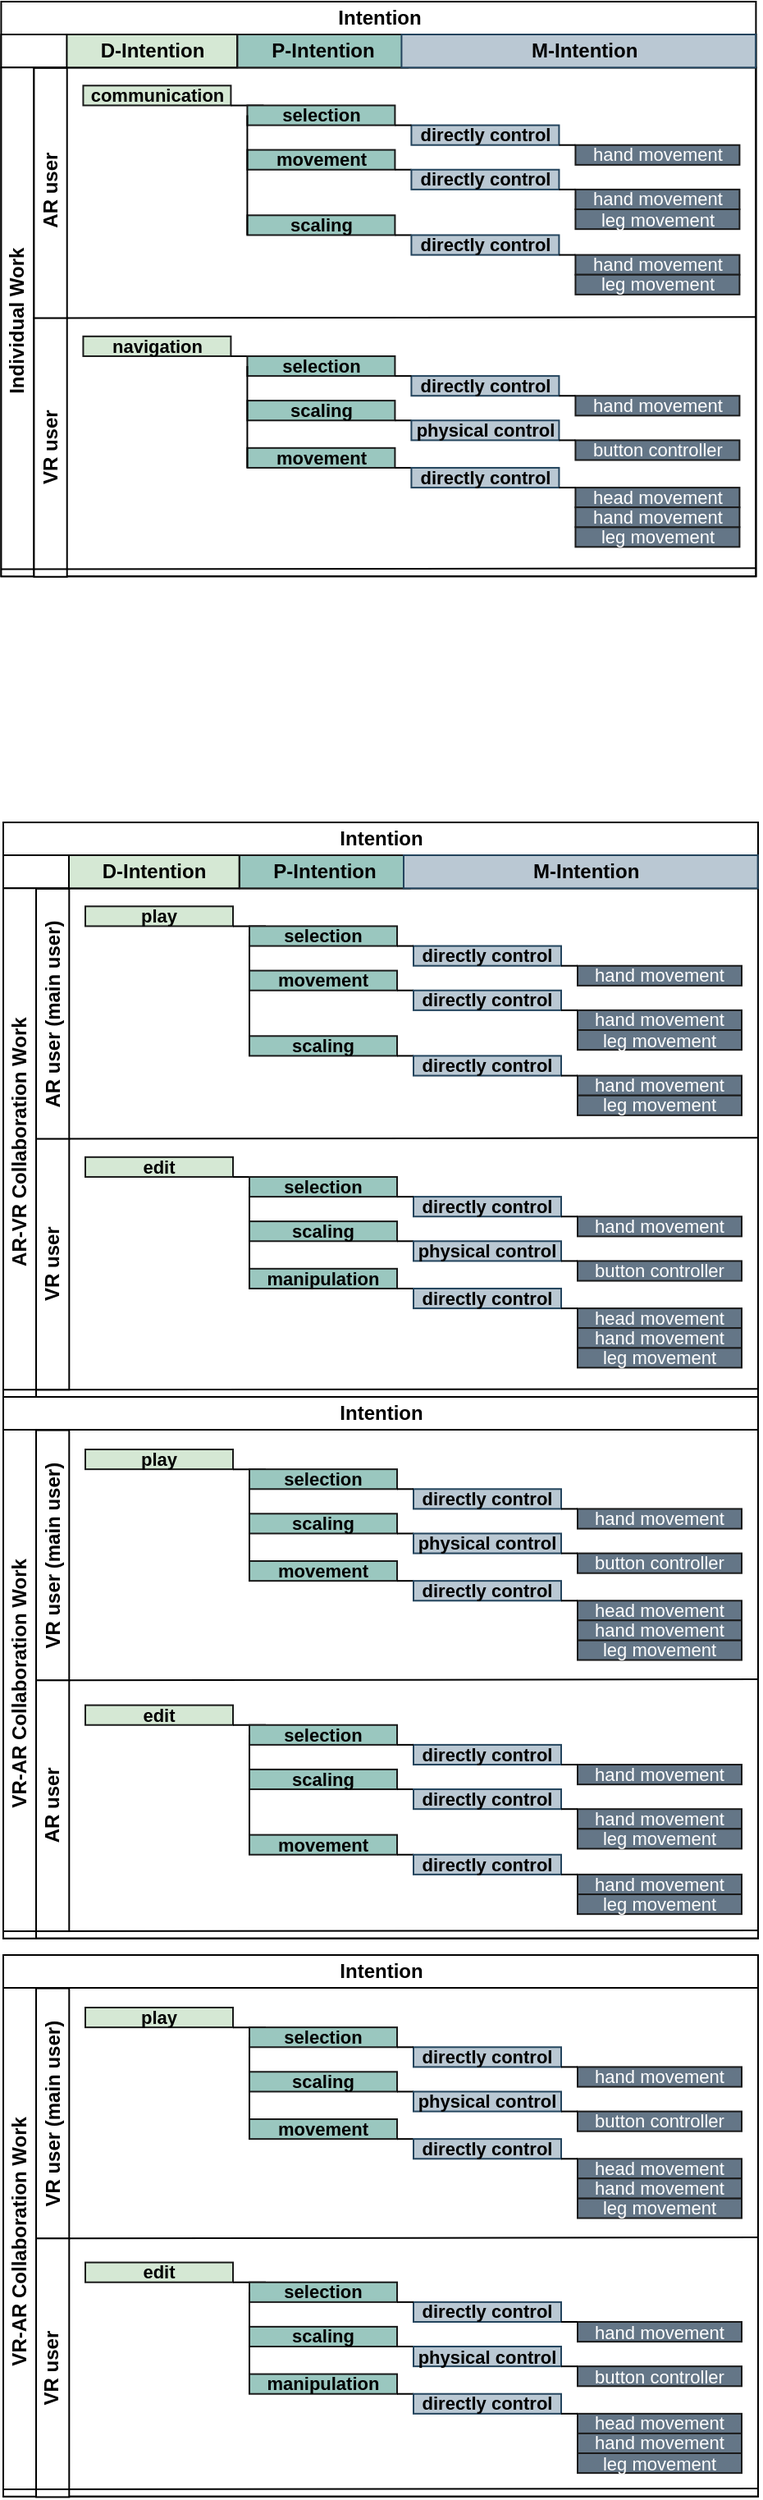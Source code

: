 <mxfile version="21.2.9" type="github">
  <diagram id="prtHgNgQTEPvFCAcTncT" name="Page-1">
    <mxGraphModel dx="826" dy="1515" grid="0" gridSize="10" guides="1" tooltips="1" connect="1" arrows="1" fold="1" page="1" pageScale="1" pageWidth="827" pageHeight="1169" math="0" shadow="0">
      <root>
        <mxCell id="0" />
        <mxCell id="1" parent="0" />
        <mxCell id="6aEIz7tEr5hz2aFQI3Ss-277" value="Intention" style="swimlane;childLayout=stackLayout;resizeParent=1;resizeParentMax=0;horizontal=1;startSize=20;horizontalStack=0;html=1;" vertex="1" parent="1">
          <mxGeometry x="110.0" y="-270" width="460" height="329.85" as="geometry" />
        </mxCell>
        <mxCell id="6aEIz7tEr5hz2aFQI3Ss-279" value="VR-AR Collaboration Work" style="swimlane;startSize=20;horizontal=0;html=1;" vertex="1" parent="6aEIz7tEr5hz2aFQI3Ss-277">
          <mxGeometry y="20" width="460" height="309.85" as="geometry">
            <mxRectangle y="20" width="480" height="30" as="alternateBounds" />
          </mxGeometry>
        </mxCell>
        <mxCell id="6aEIz7tEr5hz2aFQI3Ss-280" value="&lt;b&gt;VR user (main user)&lt;br&gt;&lt;/b&gt;" style="rounded=0;whiteSpace=wrap;html=1;rotation=-90;" vertex="1" parent="6aEIz7tEr5hz2aFQI3Ss-279">
          <mxGeometry x="-46.17" y="66.46" width="152.49" height="20.15" as="geometry" />
        </mxCell>
        <mxCell id="6aEIz7tEr5hz2aFQI3Ss-301" value="&lt;b&gt;AR user &lt;br&gt;&lt;/b&gt;" style="rounded=0;whiteSpace=wrap;html=1;rotation=-90;" vertex="1" parent="6aEIz7tEr5hz2aFQI3Ss-279">
          <mxGeometry x="-46.36" y="219.01" width="152.86" height="20.15" as="geometry" />
        </mxCell>
        <mxCell id="6aEIz7tEr5hz2aFQI3Ss-302" value="" style="endArrow=none;html=1;rounded=0;exitX=1;exitY=1;exitDx=0;exitDy=0;entryX=1;entryY=0.5;entryDx=0;entryDy=0;" edge="1" parent="6aEIz7tEr5hz2aFQI3Ss-279">
          <mxGeometry width="50" height="50" relative="1" as="geometry">
            <mxPoint x="40.155" y="152.655" as="sourcePoint" />
            <mxPoint x="460.0" y="152" as="targetPoint" />
          </mxGeometry>
        </mxCell>
        <mxCell id="6aEIz7tEr5hz2aFQI3Ss-323" value="" style="endArrow=none;html=1;rounded=0;exitX=0;exitY=0.986;exitDx=0;exitDy=0;entryX=1;entryY=0.5;entryDx=0;entryDy=0;exitPerimeter=0;" edge="1" parent="6aEIz7tEr5hz2aFQI3Ss-279" source="6aEIz7tEr5hz2aFQI3Ss-279">
          <mxGeometry width="50" height="50" relative="1" as="geometry">
            <mxPoint x="40.155" y="305.655" as="sourcePoint" />
            <mxPoint x="460.0" y="305" as="targetPoint" />
          </mxGeometry>
        </mxCell>
        <mxCell id="6aEIz7tEr5hz2aFQI3Ss-327" value="&lt;b style=&quot;font-size: 11px;&quot;&gt;play&lt;/b&gt;" style="rounded=0;whiteSpace=wrap;html=1;rotation=0;fillColor=#d5e8d4;strokeColor=#1A1A1A;fontSize=11;" vertex="1" parent="6aEIz7tEr5hz2aFQI3Ss-279">
          <mxGeometry x="50" y="12.0" width="90" height="12.07" as="geometry" />
        </mxCell>
        <mxCell id="6aEIz7tEr5hz2aFQI3Ss-328" value="" style="endArrow=none;html=1;rounded=0;entryX=0;entryY=0;entryDx=0;entryDy=0;exitX=1;exitY=1;exitDx=0;exitDy=0;fontSize=11;" edge="1" parent="6aEIz7tEr5hz2aFQI3Ss-279" source="6aEIz7tEr5hz2aFQI3Ss-327">
          <mxGeometry width="50" height="50" relative="1" as="geometry">
            <mxPoint x="140.0" y="70.0" as="sourcePoint" />
            <mxPoint x="160.0" y="24.07" as="targetPoint" />
          </mxGeometry>
        </mxCell>
        <mxCell id="6aEIz7tEr5hz2aFQI3Ss-329" value="&lt;font style=&quot;font-size: 11px;&quot;&gt;&lt;b style=&quot;font-size: 11px;&quot;&gt;selection&lt;/b&gt;&lt;/font&gt;" style="rounded=0;whiteSpace=wrap;html=1;rotation=0;fillColor=#9AC7BF;strokeColor=#1A1A1A;fontSize=11;" vertex="1" parent="6aEIz7tEr5hz2aFQI3Ss-279">
          <mxGeometry x="150.0" y="24.07" width="90" height="12.07" as="geometry" />
        </mxCell>
        <mxCell id="6aEIz7tEr5hz2aFQI3Ss-330" value="&lt;font style=&quot;font-size: 11px;&quot;&gt;&lt;b style=&quot;font-size: 11px;&quot;&gt;scaling&lt;/b&gt;&lt;/font&gt;" style="rounded=0;whiteSpace=wrap;html=1;rotation=0;fillColor=#9AC7BF;strokeColor=#1A1A1A;fontSize=11;" vertex="1" parent="6aEIz7tEr5hz2aFQI3Ss-279">
          <mxGeometry x="150.0" y="51.15" width="90" height="12.07" as="geometry" />
        </mxCell>
        <mxCell id="6aEIz7tEr5hz2aFQI3Ss-331" value="&lt;font style=&quot;font-size: 11px;&quot;&gt;&lt;b style=&quot;font-size: 11px;&quot;&gt;movement&lt;/b&gt;&lt;/font&gt;" style="rounded=0;whiteSpace=wrap;html=1;rotation=0;fillColor=#9AC7BF;strokeColor=#1A1A1A;fontSize=11;" vertex="1" parent="6aEIz7tEr5hz2aFQI3Ss-279">
          <mxGeometry x="150.0" y="80.0" width="90" height="12.07" as="geometry" />
        </mxCell>
        <mxCell id="6aEIz7tEr5hz2aFQI3Ss-332" value="" style="endArrow=none;html=1;rounded=0;entryX=0;entryY=0.5;entryDx=0;entryDy=0;exitX=0;exitY=1;exitDx=0;exitDy=0;fontSize=11;" edge="1" parent="6aEIz7tEr5hz2aFQI3Ss-279" source="6aEIz7tEr5hz2aFQI3Ss-331" target="6aEIz7tEr5hz2aFQI3Ss-329">
          <mxGeometry width="50" height="50" relative="1" as="geometry">
            <mxPoint x="200.0" y="72.0" as="sourcePoint" />
            <mxPoint x="250.0" y="22.0" as="targetPoint" />
          </mxGeometry>
        </mxCell>
        <mxCell id="6aEIz7tEr5hz2aFQI3Ss-333" value="&lt;font style=&quot;font-size: 11px;&quot;&gt;&lt;b style=&quot;font-size: 11px;&quot;&gt;directly control&lt;/b&gt;&lt;/font&gt;" style="rounded=0;whiteSpace=wrap;html=1;rotation=0;fillColor=#bac8d3;strokeColor=#23445d;fontSize=11;" vertex="1" parent="6aEIz7tEr5hz2aFQI3Ss-279">
          <mxGeometry x="250.0" y="36.14" width="90" height="12.07" as="geometry" />
        </mxCell>
        <mxCell id="6aEIz7tEr5hz2aFQI3Ss-334" value="" style="endArrow=none;html=1;rounded=0;exitX=1;exitY=1;exitDx=0;exitDy=0;entryX=0;entryY=0;entryDx=0;entryDy=0;fontSize=11;" edge="1" parent="6aEIz7tEr5hz2aFQI3Ss-279" source="6aEIz7tEr5hz2aFQI3Ss-329" target="6aEIz7tEr5hz2aFQI3Ss-333">
          <mxGeometry width="50" height="50" relative="1" as="geometry">
            <mxPoint x="220.0" y="62.0" as="sourcePoint" />
            <mxPoint x="270" y="12.0" as="targetPoint" />
          </mxGeometry>
        </mxCell>
        <mxCell id="6aEIz7tEr5hz2aFQI3Ss-335" value="" style="endArrow=none;html=1;rounded=0;exitX=1;exitY=1;exitDx=0;exitDy=0;entryX=0;entryY=0;entryDx=0;entryDy=0;fontSize=11;" edge="1" parent="6aEIz7tEr5hz2aFQI3Ss-279">
          <mxGeometry width="50" height="50" relative="1" as="geometry">
            <mxPoint x="240.0" y="63.22" as="sourcePoint" />
            <mxPoint x="250.0" y="63.22" as="targetPoint" />
          </mxGeometry>
        </mxCell>
        <mxCell id="6aEIz7tEr5hz2aFQI3Ss-336" value="" style="endArrow=none;html=1;rounded=0;exitX=1;exitY=1;exitDx=0;exitDy=0;entryX=0;entryY=0;entryDx=0;entryDy=0;fontSize=11;" edge="1" parent="6aEIz7tEr5hz2aFQI3Ss-279">
          <mxGeometry width="50" height="50" relative="1" as="geometry">
            <mxPoint x="240.0" y="92.07" as="sourcePoint" />
            <mxPoint x="250.0" y="92.07" as="targetPoint" />
          </mxGeometry>
        </mxCell>
        <mxCell id="6aEIz7tEr5hz2aFQI3Ss-337" value="&lt;font style=&quot;font-size: 11px;&quot;&gt;&lt;b style=&quot;font-size: 11px;&quot;&gt;physical control&lt;/b&gt;&lt;/font&gt;" style="rounded=0;whiteSpace=wrap;html=1;rotation=0;fillColor=#bac8d3;strokeColor=#23445d;fontSize=11;" vertex="1" parent="6aEIz7tEr5hz2aFQI3Ss-279">
          <mxGeometry x="250.0" y="63.22" width="90" height="12.07" as="geometry" />
        </mxCell>
        <mxCell id="6aEIz7tEr5hz2aFQI3Ss-338" value="&lt;font style=&quot;font-size: 11px;&quot;&gt;&lt;b style=&quot;font-size: 11px;&quot;&gt;directly control&lt;/b&gt;&lt;/font&gt;" style="rounded=0;whiteSpace=wrap;html=1;rotation=0;fillColor=#bac8d3;strokeColor=#23445d;fontSize=11;" vertex="1" parent="6aEIz7tEr5hz2aFQI3Ss-279">
          <mxGeometry x="250.0" y="92.07" width="90" height="12.07" as="geometry" />
        </mxCell>
        <mxCell id="6aEIz7tEr5hz2aFQI3Ss-339" value="&lt;font style=&quot;font-size: 11px;&quot;&gt;hand movement&lt;br style=&quot;font-size: 11px;&quot;&gt;&lt;/font&gt;" style="rounded=0;whiteSpace=wrap;html=1;rotation=0;fillColor=#647687;strokeColor=#1A1A1A;fontColor=#ffffff;fontSize=11;" vertex="1" parent="6aEIz7tEr5hz2aFQI3Ss-279">
          <mxGeometry x="350" y="48.21" width="100" height="12.07" as="geometry" />
        </mxCell>
        <mxCell id="6aEIz7tEr5hz2aFQI3Ss-340" value="" style="endArrow=none;html=1;rounded=0;exitX=1;exitY=1;exitDx=0;exitDy=0;entryX=0;entryY=0;entryDx=0;entryDy=0;fontSize=11;" edge="1" parent="6aEIz7tEr5hz2aFQI3Ss-279">
          <mxGeometry width="50" height="50" relative="1" as="geometry">
            <mxPoint x="340" y="48.21" as="sourcePoint" />
            <mxPoint x="350" y="48.21" as="targetPoint" />
          </mxGeometry>
        </mxCell>
        <mxCell id="6aEIz7tEr5hz2aFQI3Ss-341" value="&lt;font style=&quot;font-size: 11px;&quot;&gt;&lt;font style=&quot;font-size: 11px;&quot;&gt;button&lt;/font&gt; controller&lt;br style=&quot;font-size: 11px;&quot;&gt;&lt;/font&gt;" style="rounded=0;whiteSpace=wrap;html=1;rotation=0;fillColor=#647687;strokeColor=#1A1A1A;fontColor=#ffffff;fontSize=11;" vertex="1" parent="6aEIz7tEr5hz2aFQI3Ss-279">
          <mxGeometry x="350" y="75.29" width="100" height="12.07" as="geometry" />
        </mxCell>
        <mxCell id="6aEIz7tEr5hz2aFQI3Ss-342" value="" style="endArrow=none;html=1;rounded=0;exitX=1;exitY=1;exitDx=0;exitDy=0;entryX=0;entryY=0;entryDx=0;entryDy=0;fontSize=11;" edge="1" parent="6aEIz7tEr5hz2aFQI3Ss-279">
          <mxGeometry width="50" height="50" relative="1" as="geometry">
            <mxPoint x="340" y="75.29" as="sourcePoint" />
            <mxPoint x="350" y="75.29" as="targetPoint" />
          </mxGeometry>
        </mxCell>
        <mxCell id="6aEIz7tEr5hz2aFQI3Ss-343" value="&lt;font style=&quot;font-size: 11px;&quot;&gt;head movement&lt;br style=&quot;font-size: 11px;&quot;&gt;&lt;/font&gt;" style="rounded=0;whiteSpace=wrap;html=1;rotation=0;fillColor=#647687;strokeColor=#1A1A1A;fontColor=#ffffff;fontSize=11;" vertex="1" parent="6aEIz7tEr5hz2aFQI3Ss-279">
          <mxGeometry x="350" y="104.14" width="100" height="12.07" as="geometry" />
        </mxCell>
        <mxCell id="6aEIz7tEr5hz2aFQI3Ss-344" value="" style="endArrow=none;html=1;rounded=0;exitX=1;exitY=1;exitDx=0;exitDy=0;entryX=0;entryY=0;entryDx=0;entryDy=0;fontSize=11;" edge="1" parent="6aEIz7tEr5hz2aFQI3Ss-279">
          <mxGeometry width="50" height="50" relative="1" as="geometry">
            <mxPoint x="340" y="104.14" as="sourcePoint" />
            <mxPoint x="350" y="104.14" as="targetPoint" />
          </mxGeometry>
        </mxCell>
        <mxCell id="6aEIz7tEr5hz2aFQI3Ss-345" value="&lt;font style=&quot;font-size: 11px;&quot;&gt;leg movement&lt;br style=&quot;font-size: 11px;&quot;&gt;&lt;/font&gt;" style="rounded=0;whiteSpace=wrap;html=1;rotation=0;fillColor=#647687;strokeColor=#1A1A1A;fontColor=#ffffff;fontSize=11;" vertex="1" parent="6aEIz7tEr5hz2aFQI3Ss-279">
          <mxGeometry x="350" y="128.21" width="100" height="12.07" as="geometry" />
        </mxCell>
        <mxCell id="6aEIz7tEr5hz2aFQI3Ss-346" value="&lt;font style=&quot;font-size: 11px;&quot;&gt;hand movement&lt;br style=&quot;font-size: 11px;&quot;&gt;&lt;/font&gt;" style="rounded=0;whiteSpace=wrap;html=1;rotation=0;fillColor=#647687;strokeColor=#1A1A1A;fontColor=#ffffff;fontSize=11;" vertex="1" parent="6aEIz7tEr5hz2aFQI3Ss-279">
          <mxGeometry x="350" y="116.14" width="100" height="12.07" as="geometry" />
        </mxCell>
        <mxCell id="6aEIz7tEr5hz2aFQI3Ss-347" value="&lt;b style=&quot;font-size: 11px;&quot;&gt;edit&lt;/b&gt;" style="rounded=0;whiteSpace=wrap;html=1;rotation=0;fillColor=#d5e8d4;strokeColor=#1A1A1A;fontSize=11;" vertex="1" parent="6aEIz7tEr5hz2aFQI3Ss-279">
          <mxGeometry x="50" y="167.8" width="90" height="12.07" as="geometry" />
        </mxCell>
        <mxCell id="6aEIz7tEr5hz2aFQI3Ss-348" value="" style="endArrow=none;html=1;rounded=0;entryX=0;entryY=0;entryDx=0;entryDy=0;exitX=1;exitY=1;exitDx=0;exitDy=0;fontSize=11;" edge="1" parent="6aEIz7tEr5hz2aFQI3Ss-279" source="6aEIz7tEr5hz2aFQI3Ss-347">
          <mxGeometry width="50" height="50" relative="1" as="geometry">
            <mxPoint x="140.0" y="225.8" as="sourcePoint" />
            <mxPoint x="160.0" y="179.87" as="targetPoint" />
          </mxGeometry>
        </mxCell>
        <mxCell id="6aEIz7tEr5hz2aFQI3Ss-349" value="&lt;font style=&quot;font-size: 11px;&quot;&gt;&lt;b style=&quot;font-size: 11px;&quot;&gt;selection&lt;/b&gt;&lt;/font&gt;" style="rounded=0;whiteSpace=wrap;html=1;rotation=0;fillColor=#9AC7BF;strokeColor=#1A1A1A;fontSize=11;" vertex="1" parent="6aEIz7tEr5hz2aFQI3Ss-279">
          <mxGeometry x="150.0" y="179.87" width="90" height="12.07" as="geometry" />
        </mxCell>
        <mxCell id="6aEIz7tEr5hz2aFQI3Ss-350" value="&lt;font style=&quot;font-size: 11px;&quot;&gt;&lt;b style=&quot;font-size: 11px;&quot;&gt;scaling&lt;/b&gt;&lt;/font&gt;" style="rounded=0;whiteSpace=wrap;html=1;rotation=0;fillColor=#9AC7BF;strokeColor=#1A1A1A;fontSize=11;" vertex="1" parent="6aEIz7tEr5hz2aFQI3Ss-279">
          <mxGeometry x="150.0" y="206.95" width="90" height="12.07" as="geometry" />
        </mxCell>
        <mxCell id="6aEIz7tEr5hz2aFQI3Ss-351" value="&lt;font style=&quot;font-size: 11px;&quot;&gt;&lt;b style=&quot;font-size: 11px;&quot;&gt;&lt;font style=&quot;font-size: 11px;&quot;&gt;movement&lt;/font&gt;&lt;/b&gt;&lt;/font&gt;" style="rounded=0;whiteSpace=wrap;html=1;rotation=0;fillColor=#9AC7BF;strokeColor=#1A1A1A;fontSize=11;" vertex="1" parent="6aEIz7tEr5hz2aFQI3Ss-279">
          <mxGeometry x="150.0" y="246.8" width="90" height="12.07" as="geometry" />
        </mxCell>
        <mxCell id="6aEIz7tEr5hz2aFQI3Ss-352" value="" style="endArrow=none;html=1;rounded=0;entryX=0;entryY=0.5;entryDx=0;entryDy=0;exitX=0;exitY=1;exitDx=0;exitDy=0;fontSize=11;" edge="1" parent="6aEIz7tEr5hz2aFQI3Ss-279" source="6aEIz7tEr5hz2aFQI3Ss-351" target="6aEIz7tEr5hz2aFQI3Ss-349">
          <mxGeometry width="50" height="50" relative="1" as="geometry">
            <mxPoint x="200.0" y="227.8" as="sourcePoint" />
            <mxPoint x="250.0" y="177.8" as="targetPoint" />
          </mxGeometry>
        </mxCell>
        <mxCell id="6aEIz7tEr5hz2aFQI3Ss-353" value="&lt;font style=&quot;font-size: 11px;&quot;&gt;&lt;b style=&quot;font-size: 11px;&quot;&gt;directly control&lt;/b&gt;&lt;/font&gt;" style="rounded=0;whiteSpace=wrap;html=1;rotation=0;fillColor=#bac8d3;strokeColor=#23445d;fontSize=11;" vertex="1" parent="6aEIz7tEr5hz2aFQI3Ss-279">
          <mxGeometry x="250.0" y="191.94" width="90" height="12.07" as="geometry" />
        </mxCell>
        <mxCell id="6aEIz7tEr5hz2aFQI3Ss-354" value="" style="endArrow=none;html=1;rounded=0;exitX=1;exitY=1;exitDx=0;exitDy=0;entryX=0;entryY=0;entryDx=0;entryDy=0;fontSize=11;" edge="1" parent="6aEIz7tEr5hz2aFQI3Ss-279" source="6aEIz7tEr5hz2aFQI3Ss-349" target="6aEIz7tEr5hz2aFQI3Ss-353">
          <mxGeometry width="50" height="50" relative="1" as="geometry">
            <mxPoint x="220.0" y="217.8" as="sourcePoint" />
            <mxPoint x="270" y="167.8" as="targetPoint" />
          </mxGeometry>
        </mxCell>
        <mxCell id="6aEIz7tEr5hz2aFQI3Ss-355" value="" style="endArrow=none;html=1;rounded=0;exitX=1;exitY=1;exitDx=0;exitDy=0;entryX=0;entryY=0;entryDx=0;entryDy=0;fontSize=11;" edge="1" parent="6aEIz7tEr5hz2aFQI3Ss-279">
          <mxGeometry width="50" height="50" relative="1" as="geometry">
            <mxPoint x="240.0" y="219.02" as="sourcePoint" />
            <mxPoint x="250.0" y="219.02" as="targetPoint" />
          </mxGeometry>
        </mxCell>
        <mxCell id="6aEIz7tEr5hz2aFQI3Ss-356" value="" style="endArrow=none;html=1;rounded=0;exitX=1;exitY=1;exitDx=0;exitDy=0;entryX=0;entryY=0;entryDx=0;entryDy=0;fontSize=11;" edge="1" parent="6aEIz7tEr5hz2aFQI3Ss-279">
          <mxGeometry width="50" height="50" relative="1" as="geometry">
            <mxPoint x="240.0" y="258.87" as="sourcePoint" />
            <mxPoint x="250.0" y="258.87" as="targetPoint" />
          </mxGeometry>
        </mxCell>
        <mxCell id="6aEIz7tEr5hz2aFQI3Ss-357" value="&lt;font style=&quot;font-size: 11px;&quot;&gt;&lt;b style=&quot;font-size: 11px;&quot;&gt;directly control&lt;/b&gt;&lt;/font&gt;" style="rounded=0;whiteSpace=wrap;html=1;rotation=0;fillColor=#bac8d3;strokeColor=#23445d;fontSize=11;" vertex="1" parent="6aEIz7tEr5hz2aFQI3Ss-279">
          <mxGeometry x="250.0" y="219.02" width="90" height="12.07" as="geometry" />
        </mxCell>
        <mxCell id="6aEIz7tEr5hz2aFQI3Ss-358" value="&lt;font style=&quot;font-size: 11px;&quot;&gt;&lt;b style=&quot;font-size: 11px;&quot;&gt;directly control&lt;/b&gt;&lt;/font&gt;" style="rounded=0;whiteSpace=wrap;html=1;rotation=0;fillColor=#bac8d3;strokeColor=#23445d;fontSize=11;" vertex="1" parent="6aEIz7tEr5hz2aFQI3Ss-279">
          <mxGeometry x="250.0" y="258.87" width="90" height="12.07" as="geometry" />
        </mxCell>
        <mxCell id="6aEIz7tEr5hz2aFQI3Ss-359" value="&lt;font style=&quot;font-size: 11px;&quot;&gt;hand movement&lt;br style=&quot;font-size: 11px;&quot;&gt;&lt;/font&gt;" style="rounded=0;whiteSpace=wrap;html=1;rotation=0;fillColor=#647687;strokeColor=#1A1A1A;fontColor=#ffffff;fontSize=11;" vertex="1" parent="6aEIz7tEr5hz2aFQI3Ss-279">
          <mxGeometry x="350" y="204.01" width="100" height="12.07" as="geometry" />
        </mxCell>
        <mxCell id="6aEIz7tEr5hz2aFQI3Ss-360" value="" style="endArrow=none;html=1;rounded=0;exitX=1;exitY=1;exitDx=0;exitDy=0;entryX=0;entryY=0;entryDx=0;entryDy=0;fontSize=11;" edge="1" parent="6aEIz7tEr5hz2aFQI3Ss-279">
          <mxGeometry width="50" height="50" relative="1" as="geometry">
            <mxPoint x="340" y="204.01" as="sourcePoint" />
            <mxPoint x="350" y="204.01" as="targetPoint" />
          </mxGeometry>
        </mxCell>
        <mxCell id="6aEIz7tEr5hz2aFQI3Ss-361" value="&lt;font style=&quot;font-size: 11px;&quot;&gt;hand movement&lt;br style=&quot;font-size: 11px;&quot;&gt;&lt;/font&gt;" style="rounded=0;whiteSpace=wrap;html=1;rotation=0;fillColor=#647687;strokeColor=#1A1A1A;fontColor=#ffffff;fontSize=11;" vertex="1" parent="6aEIz7tEr5hz2aFQI3Ss-279">
          <mxGeometry x="350" y="231.09" width="100" height="12.07" as="geometry" />
        </mxCell>
        <mxCell id="6aEIz7tEr5hz2aFQI3Ss-362" value="" style="endArrow=none;html=1;rounded=0;exitX=1;exitY=1;exitDx=0;exitDy=0;entryX=0;entryY=0;entryDx=0;entryDy=0;fontSize=11;" edge="1" parent="6aEIz7tEr5hz2aFQI3Ss-279">
          <mxGeometry width="50" height="50" relative="1" as="geometry">
            <mxPoint x="340" y="231.09" as="sourcePoint" />
            <mxPoint x="350" y="231.09" as="targetPoint" />
          </mxGeometry>
        </mxCell>
        <mxCell id="6aEIz7tEr5hz2aFQI3Ss-363" value="&lt;font style=&quot;font-size: 11px;&quot;&gt;hand movement&lt;br style=&quot;font-size: 11px;&quot;&gt;&lt;/font&gt;" style="rounded=0;whiteSpace=wrap;html=1;rotation=0;fillColor=#647687;strokeColor=#1A1A1A;fontColor=#ffffff;fontSize=11;" vertex="1" parent="6aEIz7tEr5hz2aFQI3Ss-279">
          <mxGeometry x="350" y="270.94" width="100" height="12.07" as="geometry" />
        </mxCell>
        <mxCell id="6aEIz7tEr5hz2aFQI3Ss-364" value="" style="endArrow=none;html=1;rounded=0;exitX=1;exitY=1;exitDx=0;exitDy=0;entryX=0;entryY=0;entryDx=0;entryDy=0;fontSize=11;" edge="1" parent="6aEIz7tEr5hz2aFQI3Ss-279">
          <mxGeometry width="50" height="50" relative="1" as="geometry">
            <mxPoint x="340" y="270.94" as="sourcePoint" />
            <mxPoint x="350" y="270.94" as="targetPoint" />
          </mxGeometry>
        </mxCell>
        <mxCell id="6aEIz7tEr5hz2aFQI3Ss-365" value="&lt;font style=&quot;font-size: 11px;&quot;&gt;leg movement&lt;br style=&quot;font-size: 11px;&quot;&gt;&lt;/font&gt;" style="rounded=0;whiteSpace=wrap;html=1;rotation=0;fillColor=#647687;strokeColor=#1A1A1A;fontColor=#ffffff;fontSize=11;" vertex="1" parent="6aEIz7tEr5hz2aFQI3Ss-279">
          <mxGeometry x="350" y="243.16" width="100" height="12.07" as="geometry" />
        </mxCell>
        <mxCell id="6aEIz7tEr5hz2aFQI3Ss-366" value="&lt;font style=&quot;font-size: 11px;&quot;&gt;leg movement&lt;br&gt;&lt;/font&gt;" style="rounded=0;whiteSpace=wrap;html=1;rotation=0;fillColor=#647687;strokeColor=#1A1A1A;fontColor=#ffffff;" vertex="1" parent="6aEIz7tEr5hz2aFQI3Ss-279">
          <mxGeometry x="350" y="283.01" width="100" height="12.07" as="geometry" />
        </mxCell>
        <mxCell id="fxxQHV47RKdS2-V1ZT3d-1" value="Intention" style="swimlane;childLayout=stackLayout;resizeParent=1;resizeParentMax=0;horizontal=1;startSize=20;horizontalStack=0;html=1;" parent="1" vertex="1">
          <mxGeometry x="108.71" y="-1120" width="460" height="350.15" as="geometry" />
        </mxCell>
        <mxCell id="6aEIz7tEr5hz2aFQI3Ss-125" value="&lt;b&gt;&amp;nbsp;AR user&lt;br&gt;&lt;/b&gt;" style="rounded=0;whiteSpace=wrap;html=1;rotation=0;" vertex="1" parent="fxxQHV47RKdS2-V1ZT3d-1">
          <mxGeometry y="20" width="460" height="20.15" as="geometry" />
        </mxCell>
        <mxCell id="fxxQHV47RKdS2-V1ZT3d-2" value="Individual Work" style="swimlane;startSize=20;horizontal=0;html=1;" parent="fxxQHV47RKdS2-V1ZT3d-1" vertex="1">
          <mxGeometry y="40.15" width="460" height="310" as="geometry">
            <mxRectangle y="20" width="480" height="30" as="alternateBounds" />
          </mxGeometry>
        </mxCell>
        <mxCell id="6aEIz7tEr5hz2aFQI3Ss-2" value="&lt;b&gt;&amp;nbsp;AR user&lt;br&gt;&lt;/b&gt;" style="rounded=0;whiteSpace=wrap;html=1;rotation=-90;" vertex="1" parent="fxxQHV47RKdS2-V1ZT3d-2">
          <mxGeometry x="-46.17" y="66.46" width="152.49" height="20.15" as="geometry" />
        </mxCell>
        <mxCell id="6aEIz7tEr5hz2aFQI3Ss-14" value="&lt;b style=&quot;font-size: 11px;&quot;&gt;&lt;font style=&quot;font-size: 11px;&quot;&gt;communication&lt;/font&gt;&lt;/b&gt;" style="rounded=0;whiteSpace=wrap;html=1;rotation=0;fillColor=#d5e8d4;strokeColor=#1A1A1A;fontSize=11;" vertex="1" parent="fxxQHV47RKdS2-V1ZT3d-2">
          <mxGeometry x="50" y="11" width="90" height="12.07" as="geometry" />
        </mxCell>
        <mxCell id="6aEIz7tEr5hz2aFQI3Ss-20" value="" style="endArrow=none;html=1;rounded=0;entryX=0;entryY=0;entryDx=0;entryDy=0;exitX=1;exitY=1;exitDx=0;exitDy=0;fontSize=11;" edge="1" parent="fxxQHV47RKdS2-V1ZT3d-2" source="6aEIz7tEr5hz2aFQI3Ss-14">
          <mxGeometry width="50" height="50" relative="1" as="geometry">
            <mxPoint x="140" y="69" as="sourcePoint" />
            <mxPoint x="160.0" y="23.07" as="targetPoint" />
          </mxGeometry>
        </mxCell>
        <mxCell id="6aEIz7tEr5hz2aFQI3Ss-32" value="&lt;font style=&quot;font-size: 11px;&quot;&gt;&lt;b style=&quot;font-size: 11px;&quot;&gt;selection&lt;/b&gt;&lt;/font&gt;" style="rounded=0;whiteSpace=wrap;html=1;rotation=0;fillColor=#9AC7BF;strokeColor=#1A1A1A;fontSize=11;" vertex="1" parent="fxxQHV47RKdS2-V1ZT3d-2">
          <mxGeometry x="150" y="23.07" width="90" height="12.07" as="geometry" />
        </mxCell>
        <mxCell id="6aEIz7tEr5hz2aFQI3Ss-33" value="&lt;b style=&quot;font-size: 11px;&quot;&gt;&lt;font style=&quot;font-size: 11px;&quot;&gt;movement&lt;/font&gt;&lt;/b&gt;" style="rounded=0;whiteSpace=wrap;html=1;rotation=0;fillColor=#9AC7BF;strokeColor=#1A1A1A;fontSize=11;" vertex="1" parent="fxxQHV47RKdS2-V1ZT3d-2">
          <mxGeometry x="150" y="50.15" width="90" height="12.07" as="geometry" />
        </mxCell>
        <mxCell id="6aEIz7tEr5hz2aFQI3Ss-34" value="&lt;font style=&quot;font-size: 11px;&quot;&gt;&lt;b style=&quot;font-size: 11px;&quot;&gt;scaling&lt;/b&gt;&lt;/font&gt;" style="rounded=0;whiteSpace=wrap;html=1;rotation=0;fillColor=#9AC7BF;strokeColor=#1A1A1A;fontSize=11;" vertex="1" parent="fxxQHV47RKdS2-V1ZT3d-2">
          <mxGeometry x="150" y="90" width="90" height="12.07" as="geometry" />
        </mxCell>
        <mxCell id="6aEIz7tEr5hz2aFQI3Ss-36" value="" style="endArrow=none;html=1;rounded=0;entryX=0;entryY=0.5;entryDx=0;entryDy=0;exitX=0;exitY=1;exitDx=0;exitDy=0;fontSize=11;" edge="1" parent="fxxQHV47RKdS2-V1ZT3d-2" source="6aEIz7tEr5hz2aFQI3Ss-34" target="6aEIz7tEr5hz2aFQI3Ss-32">
          <mxGeometry width="50" height="50" relative="1" as="geometry">
            <mxPoint x="200" y="71" as="sourcePoint" />
            <mxPoint x="250" y="21" as="targetPoint" />
          </mxGeometry>
        </mxCell>
        <mxCell id="6aEIz7tEr5hz2aFQI3Ss-38" value="&lt;font style=&quot;font-size: 11px;&quot;&gt;&lt;b style=&quot;font-size: 11px;&quot;&gt;directly control&lt;/b&gt;&lt;/font&gt;" style="rounded=0;whiteSpace=wrap;html=1;rotation=0;fillColor=#bac8d3;strokeColor=#23445d;fontSize=11;" vertex="1" parent="fxxQHV47RKdS2-V1ZT3d-2">
          <mxGeometry x="250" y="35.14" width="90" height="12.07" as="geometry" />
        </mxCell>
        <mxCell id="6aEIz7tEr5hz2aFQI3Ss-39" value="" style="endArrow=none;html=1;rounded=0;exitX=1;exitY=1;exitDx=0;exitDy=0;entryX=0;entryY=0;entryDx=0;entryDy=0;fontSize=11;" edge="1" parent="fxxQHV47RKdS2-V1ZT3d-2" source="6aEIz7tEr5hz2aFQI3Ss-32" target="6aEIz7tEr5hz2aFQI3Ss-38">
          <mxGeometry width="50" height="50" relative="1" as="geometry">
            <mxPoint x="220" y="61" as="sourcePoint" />
            <mxPoint x="270" y="11" as="targetPoint" />
          </mxGeometry>
        </mxCell>
        <mxCell id="6aEIz7tEr5hz2aFQI3Ss-40" value="" style="endArrow=none;html=1;rounded=0;exitX=1;exitY=1;exitDx=0;exitDy=0;entryX=0;entryY=0;entryDx=0;entryDy=0;fontSize=11;" edge="1" parent="fxxQHV47RKdS2-V1ZT3d-2">
          <mxGeometry width="50" height="50" relative="1" as="geometry">
            <mxPoint x="240" y="62.22" as="sourcePoint" />
            <mxPoint x="250" y="62.22" as="targetPoint" />
          </mxGeometry>
        </mxCell>
        <mxCell id="6aEIz7tEr5hz2aFQI3Ss-41" value="" style="endArrow=none;html=1;rounded=0;exitX=1;exitY=1;exitDx=0;exitDy=0;entryX=0;entryY=0;entryDx=0;entryDy=0;fontSize=11;" edge="1" parent="fxxQHV47RKdS2-V1ZT3d-2">
          <mxGeometry width="50" height="50" relative="1" as="geometry">
            <mxPoint x="240" y="102.07" as="sourcePoint" />
            <mxPoint x="250" y="102.07" as="targetPoint" />
          </mxGeometry>
        </mxCell>
        <mxCell id="6aEIz7tEr5hz2aFQI3Ss-42" value="&lt;font style=&quot;font-size: 11px;&quot;&gt;&lt;b style=&quot;font-size: 11px;&quot;&gt;directly control&lt;/b&gt;&lt;/font&gt;" style="rounded=0;whiteSpace=wrap;html=1;rotation=0;fillColor=#bac8d3;strokeColor=#23445d;fontSize=11;" vertex="1" parent="fxxQHV47RKdS2-V1ZT3d-2">
          <mxGeometry x="250" y="62.22" width="90" height="12.07" as="geometry" />
        </mxCell>
        <mxCell id="6aEIz7tEr5hz2aFQI3Ss-43" value="&lt;font style=&quot;font-size: 11px;&quot;&gt;&lt;b style=&quot;font-size: 11px;&quot;&gt;directly control&lt;/b&gt;&lt;/font&gt;" style="rounded=0;whiteSpace=wrap;html=1;rotation=0;fillColor=#bac8d3;strokeColor=#23445d;fontSize=11;" vertex="1" parent="fxxQHV47RKdS2-V1ZT3d-2">
          <mxGeometry x="250" y="102.07" width="90" height="12.07" as="geometry" />
        </mxCell>
        <mxCell id="6aEIz7tEr5hz2aFQI3Ss-45" value="&lt;font style=&quot;font-size: 11px;&quot;&gt;hand movement&lt;br style=&quot;font-size: 11px;&quot;&gt;&lt;/font&gt;" style="rounded=0;whiteSpace=wrap;html=1;rotation=0;fillColor=#647687;strokeColor=#1A1A1A;fontColor=#ffffff;fontSize=11;" vertex="1" parent="fxxQHV47RKdS2-V1ZT3d-2">
          <mxGeometry x="350" y="47.21" width="100" height="12.07" as="geometry" />
        </mxCell>
        <mxCell id="6aEIz7tEr5hz2aFQI3Ss-47" value="" style="endArrow=none;html=1;rounded=0;exitX=1;exitY=1;exitDx=0;exitDy=0;entryX=0;entryY=0;entryDx=0;entryDy=0;fontSize=11;" edge="1" parent="fxxQHV47RKdS2-V1ZT3d-2">
          <mxGeometry width="50" height="50" relative="1" as="geometry">
            <mxPoint x="340" y="47.21" as="sourcePoint" />
            <mxPoint x="350" y="47.21" as="targetPoint" />
          </mxGeometry>
        </mxCell>
        <mxCell id="6aEIz7tEr5hz2aFQI3Ss-48" value="&lt;font style=&quot;font-size: 11px;&quot;&gt;hand movement&lt;br style=&quot;font-size: 11px;&quot;&gt;&lt;/font&gt;" style="rounded=0;whiteSpace=wrap;html=1;rotation=0;fillColor=#647687;strokeColor=#1A1A1A;fontColor=#ffffff;fontSize=11;" vertex="1" parent="fxxQHV47RKdS2-V1ZT3d-2">
          <mxGeometry x="350" y="74.29" width="100" height="12.07" as="geometry" />
        </mxCell>
        <mxCell id="6aEIz7tEr5hz2aFQI3Ss-49" value="" style="endArrow=none;html=1;rounded=0;exitX=1;exitY=1;exitDx=0;exitDy=0;entryX=0;entryY=0;entryDx=0;entryDy=0;fontSize=11;" edge="1" parent="fxxQHV47RKdS2-V1ZT3d-2">
          <mxGeometry width="50" height="50" relative="1" as="geometry">
            <mxPoint x="340" y="74.29" as="sourcePoint" />
            <mxPoint x="350" y="74.29" as="targetPoint" />
          </mxGeometry>
        </mxCell>
        <mxCell id="6aEIz7tEr5hz2aFQI3Ss-50" value="&lt;font style=&quot;font-size: 11px;&quot;&gt;hand movement&lt;br style=&quot;font-size: 11px;&quot;&gt;&lt;/font&gt;" style="rounded=0;whiteSpace=wrap;html=1;rotation=0;fillColor=#647687;strokeColor=#1A1A1A;fontColor=#ffffff;fontSize=11;" vertex="1" parent="fxxQHV47RKdS2-V1ZT3d-2">
          <mxGeometry x="350" y="114.14" width="100" height="12.07" as="geometry" />
        </mxCell>
        <mxCell id="6aEIz7tEr5hz2aFQI3Ss-51" value="" style="endArrow=none;html=1;rounded=0;exitX=1;exitY=1;exitDx=0;exitDy=0;entryX=0;entryY=0;entryDx=0;entryDy=0;fontSize=11;" edge="1" parent="fxxQHV47RKdS2-V1ZT3d-2">
          <mxGeometry width="50" height="50" relative="1" as="geometry">
            <mxPoint x="340" y="114.14" as="sourcePoint" />
            <mxPoint x="350" y="114.14" as="targetPoint" />
          </mxGeometry>
        </mxCell>
        <mxCell id="6aEIz7tEr5hz2aFQI3Ss-52" value="&lt;font style=&quot;font-size: 11px;&quot;&gt;leg movement&lt;br style=&quot;font-size: 11px;&quot;&gt;&lt;/font&gt;" style="rounded=0;whiteSpace=wrap;html=1;rotation=0;fillColor=#647687;strokeColor=#1A1A1A;fontColor=#ffffff;fontSize=11;" vertex="1" parent="fxxQHV47RKdS2-V1ZT3d-2">
          <mxGeometry x="350" y="86.36" width="100" height="12.07" as="geometry" />
        </mxCell>
        <mxCell id="6aEIz7tEr5hz2aFQI3Ss-54" value="&lt;font style=&quot;font-size: 11px;&quot;&gt;leg movement&lt;br style=&quot;font-size: 11px;&quot;&gt;&lt;/font&gt;" style="rounded=0;whiteSpace=wrap;html=1;rotation=0;fillColor=#647687;strokeColor=#1A1A1A;fontColor=#ffffff;fontSize=11;" vertex="1" parent="fxxQHV47RKdS2-V1ZT3d-2">
          <mxGeometry x="350" y="126.21" width="100" height="12.07" as="geometry" />
        </mxCell>
        <mxCell id="6aEIz7tEr5hz2aFQI3Ss-55" value="&lt;b&gt;VR user&lt;br&gt;&lt;/b&gt;" style="rounded=0;whiteSpace=wrap;html=1;rotation=-90;" vertex="1" parent="fxxQHV47RKdS2-V1ZT3d-2">
          <mxGeometry x="-48.71" y="221.36" width="157.57" height="20.15" as="geometry" />
        </mxCell>
        <mxCell id="6aEIz7tEr5hz2aFQI3Ss-56" value="" style="endArrow=none;html=1;rounded=0;exitX=1;exitY=1;exitDx=0;exitDy=0;entryX=1;entryY=0.5;entryDx=0;entryDy=0;" edge="1" parent="fxxQHV47RKdS2-V1ZT3d-2">
          <mxGeometry width="50" height="50" relative="1" as="geometry">
            <mxPoint x="40.155" y="152.655" as="sourcePoint" />
            <mxPoint x="460.0" y="152" as="targetPoint" />
          </mxGeometry>
        </mxCell>
        <mxCell id="6aEIz7tEr5hz2aFQI3Ss-57" value="&lt;font style=&quot;font-size: 11px;&quot;&gt;&lt;b style=&quot;font-size: 11px;&quot;&gt;navigation&lt;/b&gt;&lt;/font&gt;" style="rounded=0;whiteSpace=wrap;html=1;rotation=0;fillColor=#d5e8d4;strokeColor=#1A1A1A;fontSize=11;" vertex="1" parent="fxxQHV47RKdS2-V1ZT3d-2">
          <mxGeometry x="50" y="163.76" width="90" height="12.07" as="geometry" />
        </mxCell>
        <mxCell id="6aEIz7tEr5hz2aFQI3Ss-58" value="" style="endArrow=none;html=1;rounded=0;entryX=0;entryY=0;entryDx=0;entryDy=0;exitX=1;exitY=1;exitDx=0;exitDy=0;fontSize=11;" edge="1" parent="fxxQHV47RKdS2-V1ZT3d-2" source="6aEIz7tEr5hz2aFQI3Ss-57">
          <mxGeometry width="50" height="50" relative="1" as="geometry">
            <mxPoint x="140" y="221.76" as="sourcePoint" />
            <mxPoint x="160.0" y="175.83" as="targetPoint" />
          </mxGeometry>
        </mxCell>
        <mxCell id="6aEIz7tEr5hz2aFQI3Ss-59" value="&lt;font style=&quot;font-size: 11px;&quot;&gt;&lt;b style=&quot;font-size: 11px;&quot;&gt;selection&lt;/b&gt;&lt;/font&gt;" style="rounded=0;whiteSpace=wrap;html=1;rotation=0;fillColor=#9AC7BF;strokeColor=#1A1A1A;fontSize=11;" vertex="1" parent="fxxQHV47RKdS2-V1ZT3d-2">
          <mxGeometry x="150" y="175.83" width="90" height="12.07" as="geometry" />
        </mxCell>
        <mxCell id="6aEIz7tEr5hz2aFQI3Ss-60" value="&lt;font style=&quot;font-size: 11px;&quot;&gt;&lt;b style=&quot;font-size: 11px;&quot;&gt;scaling&lt;/b&gt;&lt;/font&gt;" style="rounded=0;whiteSpace=wrap;html=1;rotation=0;fillColor=#9AC7BF;strokeColor=#1A1A1A;fontSize=11;" vertex="1" parent="fxxQHV47RKdS2-V1ZT3d-2">
          <mxGeometry x="150" y="202.91" width="90" height="12.07" as="geometry" />
        </mxCell>
        <mxCell id="6aEIz7tEr5hz2aFQI3Ss-61" value="&lt;b style=&quot;font-size: 11px;&quot;&gt;&lt;font style=&quot;font-size: 11px;&quot;&gt;movement&lt;/font&gt;&lt;/b&gt;" style="rounded=0;whiteSpace=wrap;html=1;rotation=0;fillColor=#9AC7BF;strokeColor=#1A1A1A;fontSize=11;" vertex="1" parent="fxxQHV47RKdS2-V1ZT3d-2">
          <mxGeometry x="150" y="231.76" width="90" height="12.07" as="geometry" />
        </mxCell>
        <mxCell id="6aEIz7tEr5hz2aFQI3Ss-62" value="" style="endArrow=none;html=1;rounded=0;entryX=0;entryY=0.5;entryDx=0;entryDy=0;exitX=0;exitY=1;exitDx=0;exitDy=0;fontSize=11;" edge="1" parent="fxxQHV47RKdS2-V1ZT3d-2" source="6aEIz7tEr5hz2aFQI3Ss-61" target="6aEIz7tEr5hz2aFQI3Ss-59">
          <mxGeometry width="50" height="50" relative="1" as="geometry">
            <mxPoint x="200.0" y="223.76" as="sourcePoint" />
            <mxPoint x="250.0" y="173.76" as="targetPoint" />
          </mxGeometry>
        </mxCell>
        <mxCell id="6aEIz7tEr5hz2aFQI3Ss-63" value="&lt;font style=&quot;font-size: 11px;&quot;&gt;&lt;b style=&quot;font-size: 11px;&quot;&gt;directly control&lt;/b&gt;&lt;/font&gt;" style="rounded=0;whiteSpace=wrap;html=1;rotation=0;fillColor=#bac8d3;strokeColor=#23445d;fontSize=11;" vertex="1" parent="fxxQHV47RKdS2-V1ZT3d-2">
          <mxGeometry x="250.0" y="187.9" width="90" height="12.07" as="geometry" />
        </mxCell>
        <mxCell id="6aEIz7tEr5hz2aFQI3Ss-64" value="" style="endArrow=none;html=1;rounded=0;exitX=1;exitY=1;exitDx=0;exitDy=0;entryX=0;entryY=0;entryDx=0;entryDy=0;fontSize=11;" edge="1" parent="fxxQHV47RKdS2-V1ZT3d-2" source="6aEIz7tEr5hz2aFQI3Ss-59" target="6aEIz7tEr5hz2aFQI3Ss-63">
          <mxGeometry width="50" height="50" relative="1" as="geometry">
            <mxPoint x="220.0" y="213.76" as="sourcePoint" />
            <mxPoint x="270" y="163.76" as="targetPoint" />
          </mxGeometry>
        </mxCell>
        <mxCell id="6aEIz7tEr5hz2aFQI3Ss-65" value="" style="endArrow=none;html=1;rounded=0;exitX=1;exitY=1;exitDx=0;exitDy=0;entryX=0;entryY=0;entryDx=0;entryDy=0;fontSize=11;" edge="1" parent="fxxQHV47RKdS2-V1ZT3d-2">
          <mxGeometry width="50" height="50" relative="1" as="geometry">
            <mxPoint x="240.0" y="214.98" as="sourcePoint" />
            <mxPoint x="250.0" y="214.98" as="targetPoint" />
          </mxGeometry>
        </mxCell>
        <mxCell id="6aEIz7tEr5hz2aFQI3Ss-66" value="" style="endArrow=none;html=1;rounded=0;exitX=1;exitY=1;exitDx=0;exitDy=0;entryX=0;entryY=0;entryDx=0;entryDy=0;fontSize=11;" edge="1" parent="fxxQHV47RKdS2-V1ZT3d-2">
          <mxGeometry width="50" height="50" relative="1" as="geometry">
            <mxPoint x="240.0" y="243.83" as="sourcePoint" />
            <mxPoint x="250.0" y="243.83" as="targetPoint" />
          </mxGeometry>
        </mxCell>
        <mxCell id="6aEIz7tEr5hz2aFQI3Ss-67" value="&lt;font style=&quot;font-size: 11px;&quot;&gt;&lt;b style=&quot;font-size: 11px;&quot;&gt;physical control&lt;/b&gt;&lt;/font&gt;" style="rounded=0;whiteSpace=wrap;html=1;rotation=0;fillColor=#bac8d3;strokeColor=#23445d;fontSize=11;" vertex="1" parent="fxxQHV47RKdS2-V1ZT3d-2">
          <mxGeometry x="250.0" y="214.98" width="90" height="12.07" as="geometry" />
        </mxCell>
        <mxCell id="6aEIz7tEr5hz2aFQI3Ss-68" value="&lt;font style=&quot;font-size: 11px;&quot;&gt;&lt;b style=&quot;font-size: 11px;&quot;&gt;directly control&lt;/b&gt;&lt;/font&gt;" style="rounded=0;whiteSpace=wrap;html=1;rotation=0;fillColor=#bac8d3;strokeColor=#23445d;fontSize=11;" vertex="1" parent="fxxQHV47RKdS2-V1ZT3d-2">
          <mxGeometry x="250.0" y="243.83" width="90" height="12.07" as="geometry" />
        </mxCell>
        <mxCell id="6aEIz7tEr5hz2aFQI3Ss-69" value="&lt;font style=&quot;font-size: 11px;&quot;&gt;hand movement&lt;br style=&quot;font-size: 11px;&quot;&gt;&lt;/font&gt;" style="rounded=0;whiteSpace=wrap;html=1;rotation=0;fillColor=#647687;strokeColor=#1A1A1A;fontColor=#ffffff;fontSize=11;" vertex="1" parent="fxxQHV47RKdS2-V1ZT3d-2">
          <mxGeometry x="350" y="199.97" width="100" height="12.07" as="geometry" />
        </mxCell>
        <mxCell id="6aEIz7tEr5hz2aFQI3Ss-70" value="" style="endArrow=none;html=1;rounded=0;exitX=1;exitY=1;exitDx=0;exitDy=0;entryX=0;entryY=0;entryDx=0;entryDy=0;fontSize=11;" edge="1" parent="fxxQHV47RKdS2-V1ZT3d-2">
          <mxGeometry width="50" height="50" relative="1" as="geometry">
            <mxPoint x="340" y="199.97" as="sourcePoint" />
            <mxPoint x="350" y="199.97" as="targetPoint" />
          </mxGeometry>
        </mxCell>
        <mxCell id="6aEIz7tEr5hz2aFQI3Ss-71" value="&lt;font style=&quot;font-size: 11px;&quot;&gt;&lt;font style=&quot;font-size: 11px;&quot;&gt;button&lt;/font&gt; controller&lt;br style=&quot;font-size: 11px;&quot;&gt;&lt;/font&gt;" style="rounded=0;whiteSpace=wrap;html=1;rotation=0;fillColor=#647687;strokeColor=#1A1A1A;fontColor=#ffffff;fontSize=11;" vertex="1" parent="fxxQHV47RKdS2-V1ZT3d-2">
          <mxGeometry x="350" y="227.05" width="100" height="12.07" as="geometry" />
        </mxCell>
        <mxCell id="6aEIz7tEr5hz2aFQI3Ss-72" value="" style="endArrow=none;html=1;rounded=0;exitX=1;exitY=1;exitDx=0;exitDy=0;entryX=0;entryY=0;entryDx=0;entryDy=0;fontSize=11;" edge="1" parent="fxxQHV47RKdS2-V1ZT3d-2">
          <mxGeometry width="50" height="50" relative="1" as="geometry">
            <mxPoint x="340" y="227.05" as="sourcePoint" />
            <mxPoint x="350" y="227.05" as="targetPoint" />
          </mxGeometry>
        </mxCell>
        <mxCell id="6aEIz7tEr5hz2aFQI3Ss-73" value="&lt;font style=&quot;font-size: 11px;&quot;&gt;head movement&lt;br style=&quot;font-size: 11px;&quot;&gt;&lt;/font&gt;" style="rounded=0;whiteSpace=wrap;html=1;rotation=0;fillColor=#647687;strokeColor=#1A1A1A;fontColor=#ffffff;fontSize=11;" vertex="1" parent="fxxQHV47RKdS2-V1ZT3d-2">
          <mxGeometry x="350" y="255.9" width="100" height="12.07" as="geometry" />
        </mxCell>
        <mxCell id="6aEIz7tEr5hz2aFQI3Ss-74" value="" style="endArrow=none;html=1;rounded=0;exitX=1;exitY=1;exitDx=0;exitDy=0;entryX=0;entryY=0;entryDx=0;entryDy=0;fontSize=11;" edge="1" parent="fxxQHV47RKdS2-V1ZT3d-2">
          <mxGeometry width="50" height="50" relative="1" as="geometry">
            <mxPoint x="340" y="255.9" as="sourcePoint" />
            <mxPoint x="350" y="255.9" as="targetPoint" />
          </mxGeometry>
        </mxCell>
        <mxCell id="6aEIz7tEr5hz2aFQI3Ss-76" value="&lt;font style=&quot;font-size: 11px;&quot;&gt;leg movement&lt;br&gt;&lt;/font&gt;" style="rounded=0;whiteSpace=wrap;html=1;rotation=0;fillColor=#647687;strokeColor=#1A1A1A;fontColor=#ffffff;" vertex="1" parent="fxxQHV47RKdS2-V1ZT3d-2">
          <mxGeometry x="350" y="279.97" width="100" height="12.07" as="geometry" />
        </mxCell>
        <mxCell id="6aEIz7tEr5hz2aFQI3Ss-77" value="&lt;font style=&quot;font-size: 11px;&quot;&gt;hand movement&lt;br style=&quot;font-size: 11px;&quot;&gt;&lt;/font&gt;" style="rounded=0;whiteSpace=wrap;html=1;rotation=0;fillColor=#647687;strokeColor=#1A1A1A;fontColor=#ffffff;fontSize=11;" vertex="1" parent="fxxQHV47RKdS2-V1ZT3d-2">
          <mxGeometry x="350.0" y="267.9" width="100" height="12.07" as="geometry" />
        </mxCell>
        <mxCell id="6aEIz7tEr5hz2aFQI3Ss-124" value="" style="endArrow=none;html=1;rounded=0;exitX=0;exitY=0.986;exitDx=0;exitDy=0;entryX=1;entryY=0.5;entryDx=0;entryDy=0;exitPerimeter=0;" edge="1" parent="fxxQHV47RKdS2-V1ZT3d-2" source="fxxQHV47RKdS2-V1ZT3d-2">
          <mxGeometry width="50" height="50" relative="1" as="geometry">
            <mxPoint x="40.155" y="305.655" as="sourcePoint" />
            <mxPoint x="460.0" y="305" as="targetPoint" />
          </mxGeometry>
        </mxCell>
        <mxCell id="6aEIz7tEr5hz2aFQI3Ss-127" value="&lt;b&gt;D-Intention&lt;/b&gt;" style="rounded=0;whiteSpace=wrap;html=1;rotation=0;fillColor=#d5e8d4;strokeColor=#000000;" vertex="1" parent="1">
          <mxGeometry x="148.71" y="-1100" width="103.83" height="20.15" as="geometry" />
        </mxCell>
        <mxCell id="6aEIz7tEr5hz2aFQI3Ss-129" value="&lt;b&gt;P-Intention&lt;/b&gt;" style="rounded=0;whiteSpace=wrap;html=1;rotation=0;fillColor=#9AC7BF;strokeColor=#1A1A1A;" vertex="1" parent="1">
          <mxGeometry x="252.71" y="-1100" width="103.83" height="20.15" as="geometry" />
        </mxCell>
        <mxCell id="6aEIz7tEr5hz2aFQI3Ss-130" value="&lt;b&gt;&amp;nbsp; M-Intention&lt;/b&gt;" style="rounded=0;whiteSpace=wrap;html=1;rotation=0;fillColor=#bac8d3;strokeColor=#23445d;" vertex="1" parent="1">
          <mxGeometry x="352.71" y="-1100" width="215.83" height="20.15" as="geometry" />
        </mxCell>
        <mxCell id="6aEIz7tEr5hz2aFQI3Ss-181" value="Intention" style="swimlane;childLayout=stackLayout;resizeParent=1;resizeParentMax=0;horizontal=1;startSize=20;horizontalStack=0;html=1;" vertex="1" parent="1">
          <mxGeometry x="110.0" y="-620" width="460" height="350" as="geometry" />
        </mxCell>
        <mxCell id="6aEIz7tEr5hz2aFQI3Ss-182" value="&lt;b&gt;&amp;nbsp;AR user&lt;br&gt;&lt;/b&gt;" style="rounded=0;whiteSpace=wrap;html=1;rotation=0;" vertex="1" parent="6aEIz7tEr5hz2aFQI3Ss-181">
          <mxGeometry y="20" width="460" height="20.15" as="geometry" />
        </mxCell>
        <mxCell id="6aEIz7tEr5hz2aFQI3Ss-183" value="AR-VR Collaboration Work" style="swimlane;startSize=20;horizontal=0;html=1;" vertex="1" parent="6aEIz7tEr5hz2aFQI3Ss-181">
          <mxGeometry y="40.15" width="460" height="309.85" as="geometry">
            <mxRectangle y="20" width="480" height="30" as="alternateBounds" />
          </mxGeometry>
        </mxCell>
        <mxCell id="6aEIz7tEr5hz2aFQI3Ss-184" value="&lt;b&gt;AR user (main user)&lt;br&gt;&lt;/b&gt;" style="rounded=0;whiteSpace=wrap;html=1;rotation=-90;" vertex="1" parent="6aEIz7tEr5hz2aFQI3Ss-183">
          <mxGeometry x="-46.17" y="66.46" width="152.49" height="20.15" as="geometry" />
        </mxCell>
        <mxCell id="6aEIz7tEr5hz2aFQI3Ss-185" value="&lt;font style=&quot;font-size: 11px;&quot;&gt;&lt;b style=&quot;font-size: 11px;&quot;&gt;play&lt;/b&gt;&lt;/font&gt;" style="rounded=0;whiteSpace=wrap;html=1;rotation=0;fillColor=#d5e8d4;strokeColor=#1A1A1A;fontSize=11;" vertex="1" parent="6aEIz7tEr5hz2aFQI3Ss-183">
          <mxGeometry x="50" y="11" width="90" height="12.07" as="geometry" />
        </mxCell>
        <mxCell id="6aEIz7tEr5hz2aFQI3Ss-186" value="" style="endArrow=none;html=1;rounded=0;entryX=0;entryY=0;entryDx=0;entryDy=0;exitX=1;exitY=1;exitDx=0;exitDy=0;fontSize=11;" edge="1" parent="6aEIz7tEr5hz2aFQI3Ss-183" source="6aEIz7tEr5hz2aFQI3Ss-185">
          <mxGeometry width="50" height="50" relative="1" as="geometry">
            <mxPoint x="140" y="69" as="sourcePoint" />
            <mxPoint x="160.0" y="23.07" as="targetPoint" />
          </mxGeometry>
        </mxCell>
        <mxCell id="6aEIz7tEr5hz2aFQI3Ss-187" value="&lt;font style=&quot;font-size: 11px;&quot;&gt;&lt;b style=&quot;font-size: 11px;&quot;&gt;selection&lt;/b&gt;&lt;/font&gt;" style="rounded=0;whiteSpace=wrap;html=1;rotation=0;fillColor=#9AC7BF;strokeColor=#1A1A1A;fontSize=11;" vertex="1" parent="6aEIz7tEr5hz2aFQI3Ss-183">
          <mxGeometry x="150" y="23.07" width="90" height="12.07" as="geometry" />
        </mxCell>
        <mxCell id="6aEIz7tEr5hz2aFQI3Ss-188" value="&lt;b style=&quot;font-size: 11px;&quot;&gt;&lt;font style=&quot;font-size: 11px;&quot;&gt;movement&lt;/font&gt;&lt;/b&gt;" style="rounded=0;whiteSpace=wrap;html=1;rotation=0;fillColor=#9AC7BF;strokeColor=#1A1A1A;fontSize=11;" vertex="1" parent="6aEIz7tEr5hz2aFQI3Ss-183">
          <mxGeometry x="150" y="50.15" width="90" height="12.07" as="geometry" />
        </mxCell>
        <mxCell id="6aEIz7tEr5hz2aFQI3Ss-189" value="&lt;font style=&quot;font-size: 11px;&quot;&gt;&lt;b style=&quot;font-size: 11px;&quot;&gt;scaling&lt;/b&gt;&lt;/font&gt;" style="rounded=0;whiteSpace=wrap;html=1;rotation=0;fillColor=#9AC7BF;strokeColor=#1A1A1A;fontSize=11;" vertex="1" parent="6aEIz7tEr5hz2aFQI3Ss-183">
          <mxGeometry x="150" y="90" width="90" height="12.07" as="geometry" />
        </mxCell>
        <mxCell id="6aEIz7tEr5hz2aFQI3Ss-190" value="" style="endArrow=none;html=1;rounded=0;entryX=0;entryY=0.5;entryDx=0;entryDy=0;exitX=0;exitY=1;exitDx=0;exitDy=0;fontSize=11;" edge="1" parent="6aEIz7tEr5hz2aFQI3Ss-183" source="6aEIz7tEr5hz2aFQI3Ss-189" target="6aEIz7tEr5hz2aFQI3Ss-187">
          <mxGeometry width="50" height="50" relative="1" as="geometry">
            <mxPoint x="200" y="71" as="sourcePoint" />
            <mxPoint x="250" y="21" as="targetPoint" />
          </mxGeometry>
        </mxCell>
        <mxCell id="6aEIz7tEr5hz2aFQI3Ss-191" value="&lt;font style=&quot;font-size: 11px;&quot;&gt;&lt;b style=&quot;font-size: 11px;&quot;&gt;directly control&lt;/b&gt;&lt;/font&gt;" style="rounded=0;whiteSpace=wrap;html=1;rotation=0;fillColor=#bac8d3;strokeColor=#23445d;fontSize=11;" vertex="1" parent="6aEIz7tEr5hz2aFQI3Ss-183">
          <mxGeometry x="250" y="35.14" width="90" height="12.07" as="geometry" />
        </mxCell>
        <mxCell id="6aEIz7tEr5hz2aFQI3Ss-192" value="" style="endArrow=none;html=1;rounded=0;exitX=1;exitY=1;exitDx=0;exitDy=0;entryX=0;entryY=0;entryDx=0;entryDy=0;fontSize=11;" edge="1" parent="6aEIz7tEr5hz2aFQI3Ss-183" source="6aEIz7tEr5hz2aFQI3Ss-187" target="6aEIz7tEr5hz2aFQI3Ss-191">
          <mxGeometry width="50" height="50" relative="1" as="geometry">
            <mxPoint x="220" y="61" as="sourcePoint" />
            <mxPoint x="270" y="11" as="targetPoint" />
          </mxGeometry>
        </mxCell>
        <mxCell id="6aEIz7tEr5hz2aFQI3Ss-193" value="" style="endArrow=none;html=1;rounded=0;exitX=1;exitY=1;exitDx=0;exitDy=0;entryX=0;entryY=0;entryDx=0;entryDy=0;fontSize=11;" edge="1" parent="6aEIz7tEr5hz2aFQI3Ss-183">
          <mxGeometry width="50" height="50" relative="1" as="geometry">
            <mxPoint x="240" y="62.22" as="sourcePoint" />
            <mxPoint x="250" y="62.22" as="targetPoint" />
          </mxGeometry>
        </mxCell>
        <mxCell id="6aEIz7tEr5hz2aFQI3Ss-194" value="" style="endArrow=none;html=1;rounded=0;exitX=1;exitY=1;exitDx=0;exitDy=0;entryX=0;entryY=0;entryDx=0;entryDy=0;fontSize=11;" edge="1" parent="6aEIz7tEr5hz2aFQI3Ss-183">
          <mxGeometry width="50" height="50" relative="1" as="geometry">
            <mxPoint x="240" y="102.07" as="sourcePoint" />
            <mxPoint x="250" y="102.07" as="targetPoint" />
          </mxGeometry>
        </mxCell>
        <mxCell id="6aEIz7tEr5hz2aFQI3Ss-195" value="&lt;font style=&quot;font-size: 11px;&quot;&gt;&lt;b style=&quot;font-size: 11px;&quot;&gt;directly control&lt;/b&gt;&lt;/font&gt;" style="rounded=0;whiteSpace=wrap;html=1;rotation=0;fillColor=#bac8d3;strokeColor=#23445d;fontSize=11;" vertex="1" parent="6aEIz7tEr5hz2aFQI3Ss-183">
          <mxGeometry x="250" y="62.22" width="90" height="12.07" as="geometry" />
        </mxCell>
        <mxCell id="6aEIz7tEr5hz2aFQI3Ss-196" value="&lt;font style=&quot;font-size: 11px;&quot;&gt;&lt;b style=&quot;font-size: 11px;&quot;&gt;directly control&lt;/b&gt;&lt;/font&gt;" style="rounded=0;whiteSpace=wrap;html=1;rotation=0;fillColor=#bac8d3;strokeColor=#23445d;fontSize=11;" vertex="1" parent="6aEIz7tEr5hz2aFQI3Ss-183">
          <mxGeometry x="250" y="102.07" width="90" height="12.07" as="geometry" />
        </mxCell>
        <mxCell id="6aEIz7tEr5hz2aFQI3Ss-197" value="&lt;font style=&quot;font-size: 11px;&quot;&gt;hand movement&lt;br style=&quot;font-size: 11px;&quot;&gt;&lt;/font&gt;" style="rounded=0;whiteSpace=wrap;html=1;rotation=0;fillColor=#647687;strokeColor=#1A1A1A;fontColor=#ffffff;fontSize=11;" vertex="1" parent="6aEIz7tEr5hz2aFQI3Ss-183">
          <mxGeometry x="350" y="47.21" width="100" height="12.07" as="geometry" />
        </mxCell>
        <mxCell id="6aEIz7tEr5hz2aFQI3Ss-198" value="" style="endArrow=none;html=1;rounded=0;exitX=1;exitY=1;exitDx=0;exitDy=0;entryX=0;entryY=0;entryDx=0;entryDy=0;fontSize=11;" edge="1" parent="6aEIz7tEr5hz2aFQI3Ss-183">
          <mxGeometry width="50" height="50" relative="1" as="geometry">
            <mxPoint x="340" y="47.21" as="sourcePoint" />
            <mxPoint x="350" y="47.21" as="targetPoint" />
          </mxGeometry>
        </mxCell>
        <mxCell id="6aEIz7tEr5hz2aFQI3Ss-199" value="&lt;font style=&quot;font-size: 11px;&quot;&gt;hand movement&lt;br style=&quot;font-size: 11px;&quot;&gt;&lt;/font&gt;" style="rounded=0;whiteSpace=wrap;html=1;rotation=0;fillColor=#647687;strokeColor=#1A1A1A;fontColor=#ffffff;fontSize=11;" vertex="1" parent="6aEIz7tEr5hz2aFQI3Ss-183">
          <mxGeometry x="350" y="74.29" width="100" height="12.07" as="geometry" />
        </mxCell>
        <mxCell id="6aEIz7tEr5hz2aFQI3Ss-200" value="" style="endArrow=none;html=1;rounded=0;exitX=1;exitY=1;exitDx=0;exitDy=0;entryX=0;entryY=0;entryDx=0;entryDy=0;fontSize=11;" edge="1" parent="6aEIz7tEr5hz2aFQI3Ss-183">
          <mxGeometry width="50" height="50" relative="1" as="geometry">
            <mxPoint x="340" y="74.29" as="sourcePoint" />
            <mxPoint x="350" y="74.29" as="targetPoint" />
          </mxGeometry>
        </mxCell>
        <mxCell id="6aEIz7tEr5hz2aFQI3Ss-201" value="&lt;font style=&quot;font-size: 11px;&quot;&gt;hand movement&lt;br style=&quot;font-size: 11px;&quot;&gt;&lt;/font&gt;" style="rounded=0;whiteSpace=wrap;html=1;rotation=0;fillColor=#647687;strokeColor=#1A1A1A;fontColor=#ffffff;fontSize=11;" vertex="1" parent="6aEIz7tEr5hz2aFQI3Ss-183">
          <mxGeometry x="350" y="114.14" width="100" height="12.07" as="geometry" />
        </mxCell>
        <mxCell id="6aEIz7tEr5hz2aFQI3Ss-202" value="" style="endArrow=none;html=1;rounded=0;exitX=1;exitY=1;exitDx=0;exitDy=0;entryX=0;entryY=0;entryDx=0;entryDy=0;fontSize=11;" edge="1" parent="6aEIz7tEr5hz2aFQI3Ss-183">
          <mxGeometry width="50" height="50" relative="1" as="geometry">
            <mxPoint x="340" y="114.14" as="sourcePoint" />
            <mxPoint x="350" y="114.14" as="targetPoint" />
          </mxGeometry>
        </mxCell>
        <mxCell id="6aEIz7tEr5hz2aFQI3Ss-203" value="&lt;font style=&quot;font-size: 11px;&quot;&gt;leg movement&lt;br style=&quot;font-size: 11px;&quot;&gt;&lt;/font&gt;" style="rounded=0;whiteSpace=wrap;html=1;rotation=0;fillColor=#647687;strokeColor=#1A1A1A;fontColor=#ffffff;fontSize=11;" vertex="1" parent="6aEIz7tEr5hz2aFQI3Ss-183">
          <mxGeometry x="350" y="86.36" width="100" height="12.07" as="geometry" />
        </mxCell>
        <mxCell id="6aEIz7tEr5hz2aFQI3Ss-204" value="&lt;font style=&quot;font-size: 11px;&quot;&gt;leg movement&lt;br style=&quot;font-size: 11px;&quot;&gt;&lt;/font&gt;" style="rounded=0;whiteSpace=wrap;html=1;rotation=0;fillColor=#647687;strokeColor=#1A1A1A;fontColor=#ffffff;fontSize=11;" vertex="1" parent="6aEIz7tEr5hz2aFQI3Ss-183">
          <mxGeometry x="350" y="126.21" width="100" height="12.07" as="geometry" />
        </mxCell>
        <mxCell id="6aEIz7tEr5hz2aFQI3Ss-205" value="&lt;b&gt;VR user &lt;br&gt;&lt;/b&gt;" style="rounded=0;whiteSpace=wrap;html=1;rotation=-90;" vertex="1" parent="6aEIz7tEr5hz2aFQI3Ss-183">
          <mxGeometry x="-46.35" y="219.01" width="152.86" height="20.15" as="geometry" />
        </mxCell>
        <mxCell id="6aEIz7tEr5hz2aFQI3Ss-206" value="" style="endArrow=none;html=1;rounded=0;exitX=1;exitY=1;exitDx=0;exitDy=0;entryX=1;entryY=0.5;entryDx=0;entryDy=0;" edge="1" parent="6aEIz7tEr5hz2aFQI3Ss-183">
          <mxGeometry width="50" height="50" relative="1" as="geometry">
            <mxPoint x="40.155" y="152.655" as="sourcePoint" />
            <mxPoint x="460.0" y="152" as="targetPoint" />
          </mxGeometry>
        </mxCell>
        <mxCell id="6aEIz7tEr5hz2aFQI3Ss-207" value="&lt;b style=&quot;font-size: 11px;&quot;&gt;edit&lt;/b&gt;" style="rounded=0;whiteSpace=wrap;html=1;rotation=0;fillColor=#d5e8d4;strokeColor=#1A1A1A;fontSize=11;" vertex="1" parent="6aEIz7tEr5hz2aFQI3Ss-183">
          <mxGeometry x="50" y="163.76" width="90" height="12.07" as="geometry" />
        </mxCell>
        <mxCell id="6aEIz7tEr5hz2aFQI3Ss-208" value="" style="endArrow=none;html=1;rounded=0;entryX=0;entryY=0;entryDx=0;entryDy=0;exitX=1;exitY=1;exitDx=0;exitDy=0;fontSize=11;" edge="1" parent="6aEIz7tEr5hz2aFQI3Ss-183" source="6aEIz7tEr5hz2aFQI3Ss-207">
          <mxGeometry width="50" height="50" relative="1" as="geometry">
            <mxPoint x="140" y="221.76" as="sourcePoint" />
            <mxPoint x="160.0" y="175.83" as="targetPoint" />
          </mxGeometry>
        </mxCell>
        <mxCell id="6aEIz7tEr5hz2aFQI3Ss-209" value="&lt;font style=&quot;font-size: 11px;&quot;&gt;&lt;b style=&quot;font-size: 11px;&quot;&gt;selection&lt;/b&gt;&lt;/font&gt;" style="rounded=0;whiteSpace=wrap;html=1;rotation=0;fillColor=#9AC7BF;strokeColor=#1A1A1A;fontSize=11;" vertex="1" parent="6aEIz7tEr5hz2aFQI3Ss-183">
          <mxGeometry x="150" y="175.83" width="90" height="12.07" as="geometry" />
        </mxCell>
        <mxCell id="6aEIz7tEr5hz2aFQI3Ss-210" value="&lt;font style=&quot;font-size: 11px;&quot;&gt;&lt;b style=&quot;font-size: 11px;&quot;&gt;scaling&lt;/b&gt;&lt;/font&gt;" style="rounded=0;whiteSpace=wrap;html=1;rotation=0;fillColor=#9AC7BF;strokeColor=#1A1A1A;fontSize=11;" vertex="1" parent="6aEIz7tEr5hz2aFQI3Ss-183">
          <mxGeometry x="150" y="202.91" width="90" height="12.07" as="geometry" />
        </mxCell>
        <mxCell id="6aEIz7tEr5hz2aFQI3Ss-211" value="&lt;b&gt;manipulation&lt;/b&gt;" style="rounded=0;whiteSpace=wrap;html=1;rotation=0;fillColor=#9AC7BF;strokeColor=#1A1A1A;fontSize=11;" vertex="1" parent="6aEIz7tEr5hz2aFQI3Ss-183">
          <mxGeometry x="150" y="231.76" width="90" height="12.07" as="geometry" />
        </mxCell>
        <mxCell id="6aEIz7tEr5hz2aFQI3Ss-212" value="" style="endArrow=none;html=1;rounded=0;entryX=0;entryY=0.5;entryDx=0;entryDy=0;exitX=0;exitY=1;exitDx=0;exitDy=0;fontSize=11;" edge="1" parent="6aEIz7tEr5hz2aFQI3Ss-183" source="6aEIz7tEr5hz2aFQI3Ss-211" target="6aEIz7tEr5hz2aFQI3Ss-209">
          <mxGeometry width="50" height="50" relative="1" as="geometry">
            <mxPoint x="200.0" y="223.76" as="sourcePoint" />
            <mxPoint x="250.0" y="173.76" as="targetPoint" />
          </mxGeometry>
        </mxCell>
        <mxCell id="6aEIz7tEr5hz2aFQI3Ss-213" value="&lt;font style=&quot;font-size: 11px;&quot;&gt;&lt;b style=&quot;font-size: 11px;&quot;&gt;directly control&lt;/b&gt;&lt;/font&gt;" style="rounded=0;whiteSpace=wrap;html=1;rotation=0;fillColor=#bac8d3;strokeColor=#23445d;fontSize=11;" vertex="1" parent="6aEIz7tEr5hz2aFQI3Ss-183">
          <mxGeometry x="250.0" y="187.9" width="90" height="12.07" as="geometry" />
        </mxCell>
        <mxCell id="6aEIz7tEr5hz2aFQI3Ss-214" value="" style="endArrow=none;html=1;rounded=0;exitX=1;exitY=1;exitDx=0;exitDy=0;entryX=0;entryY=0;entryDx=0;entryDy=0;fontSize=11;" edge="1" parent="6aEIz7tEr5hz2aFQI3Ss-183" source="6aEIz7tEr5hz2aFQI3Ss-209" target="6aEIz7tEr5hz2aFQI3Ss-213">
          <mxGeometry width="50" height="50" relative="1" as="geometry">
            <mxPoint x="220.0" y="213.76" as="sourcePoint" />
            <mxPoint x="270" y="163.76" as="targetPoint" />
          </mxGeometry>
        </mxCell>
        <mxCell id="6aEIz7tEr5hz2aFQI3Ss-215" value="" style="endArrow=none;html=1;rounded=0;exitX=1;exitY=1;exitDx=0;exitDy=0;entryX=0;entryY=0;entryDx=0;entryDy=0;fontSize=11;" edge="1" parent="6aEIz7tEr5hz2aFQI3Ss-183">
          <mxGeometry width="50" height="50" relative="1" as="geometry">
            <mxPoint x="240.0" y="214.98" as="sourcePoint" />
            <mxPoint x="250.0" y="214.98" as="targetPoint" />
          </mxGeometry>
        </mxCell>
        <mxCell id="6aEIz7tEr5hz2aFQI3Ss-216" value="" style="endArrow=none;html=1;rounded=0;exitX=1;exitY=1;exitDx=0;exitDy=0;entryX=0;entryY=0;entryDx=0;entryDy=0;fontSize=11;" edge="1" parent="6aEIz7tEr5hz2aFQI3Ss-183">
          <mxGeometry width="50" height="50" relative="1" as="geometry">
            <mxPoint x="240.0" y="243.83" as="sourcePoint" />
            <mxPoint x="250.0" y="243.83" as="targetPoint" />
          </mxGeometry>
        </mxCell>
        <mxCell id="6aEIz7tEr5hz2aFQI3Ss-217" value="&lt;font style=&quot;font-size: 11px;&quot;&gt;&lt;b style=&quot;font-size: 11px;&quot;&gt;physical control&lt;/b&gt;&lt;/font&gt;" style="rounded=0;whiteSpace=wrap;html=1;rotation=0;fillColor=#bac8d3;strokeColor=#23445d;fontSize=11;" vertex="1" parent="6aEIz7tEr5hz2aFQI3Ss-183">
          <mxGeometry x="250.0" y="214.98" width="90" height="12.07" as="geometry" />
        </mxCell>
        <mxCell id="6aEIz7tEr5hz2aFQI3Ss-218" value="&lt;font style=&quot;font-size: 11px;&quot;&gt;&lt;b style=&quot;font-size: 11px;&quot;&gt;directly control&lt;/b&gt;&lt;/font&gt;" style="rounded=0;whiteSpace=wrap;html=1;rotation=0;fillColor=#bac8d3;strokeColor=#23445d;fontSize=11;" vertex="1" parent="6aEIz7tEr5hz2aFQI3Ss-183">
          <mxGeometry x="250.0" y="243.83" width="90" height="12.07" as="geometry" />
        </mxCell>
        <mxCell id="6aEIz7tEr5hz2aFQI3Ss-219" value="&lt;font style=&quot;font-size: 11px;&quot;&gt;hand movement&lt;br style=&quot;font-size: 11px;&quot;&gt;&lt;/font&gt;" style="rounded=0;whiteSpace=wrap;html=1;rotation=0;fillColor=#647687;strokeColor=#1A1A1A;fontColor=#ffffff;fontSize=11;" vertex="1" parent="6aEIz7tEr5hz2aFQI3Ss-183">
          <mxGeometry x="350" y="199.97" width="100" height="12.07" as="geometry" />
        </mxCell>
        <mxCell id="6aEIz7tEr5hz2aFQI3Ss-220" value="" style="endArrow=none;html=1;rounded=0;exitX=1;exitY=1;exitDx=0;exitDy=0;entryX=0;entryY=0;entryDx=0;entryDy=0;fontSize=11;" edge="1" parent="6aEIz7tEr5hz2aFQI3Ss-183">
          <mxGeometry width="50" height="50" relative="1" as="geometry">
            <mxPoint x="340" y="199.97" as="sourcePoint" />
            <mxPoint x="350" y="199.97" as="targetPoint" />
          </mxGeometry>
        </mxCell>
        <mxCell id="6aEIz7tEr5hz2aFQI3Ss-221" value="&lt;font style=&quot;font-size: 11px;&quot;&gt;&lt;font style=&quot;font-size: 11px;&quot;&gt;button&lt;/font&gt; controller&lt;br style=&quot;font-size: 11px;&quot;&gt;&lt;/font&gt;" style="rounded=0;whiteSpace=wrap;html=1;rotation=0;fillColor=#647687;strokeColor=#1A1A1A;fontColor=#ffffff;fontSize=11;" vertex="1" parent="6aEIz7tEr5hz2aFQI3Ss-183">
          <mxGeometry x="350" y="227.05" width="100" height="12.07" as="geometry" />
        </mxCell>
        <mxCell id="6aEIz7tEr5hz2aFQI3Ss-222" value="" style="endArrow=none;html=1;rounded=0;exitX=1;exitY=1;exitDx=0;exitDy=0;entryX=0;entryY=0;entryDx=0;entryDy=0;fontSize=11;" edge="1" parent="6aEIz7tEr5hz2aFQI3Ss-183">
          <mxGeometry width="50" height="50" relative="1" as="geometry">
            <mxPoint x="340" y="227.05" as="sourcePoint" />
            <mxPoint x="350" y="227.05" as="targetPoint" />
          </mxGeometry>
        </mxCell>
        <mxCell id="6aEIz7tEr5hz2aFQI3Ss-223" value="&lt;font style=&quot;font-size: 11px;&quot;&gt;head movement&lt;br style=&quot;font-size: 11px;&quot;&gt;&lt;/font&gt;" style="rounded=0;whiteSpace=wrap;html=1;rotation=0;fillColor=#647687;strokeColor=#1A1A1A;fontColor=#ffffff;fontSize=11;" vertex="1" parent="6aEIz7tEr5hz2aFQI3Ss-183">
          <mxGeometry x="350" y="255.9" width="100" height="12.07" as="geometry" />
        </mxCell>
        <mxCell id="6aEIz7tEr5hz2aFQI3Ss-224" value="" style="endArrow=none;html=1;rounded=0;exitX=1;exitY=1;exitDx=0;exitDy=0;entryX=0;entryY=0;entryDx=0;entryDy=0;fontSize=11;" edge="1" parent="6aEIz7tEr5hz2aFQI3Ss-183">
          <mxGeometry width="50" height="50" relative="1" as="geometry">
            <mxPoint x="340" y="255.9" as="sourcePoint" />
            <mxPoint x="350" y="255.9" as="targetPoint" />
          </mxGeometry>
        </mxCell>
        <mxCell id="6aEIz7tEr5hz2aFQI3Ss-225" value="&lt;font style=&quot;font-size: 11px;&quot;&gt;leg movement&lt;br style=&quot;font-size: 11px;&quot;&gt;&lt;/font&gt;" style="rounded=0;whiteSpace=wrap;html=1;rotation=0;fillColor=#647687;strokeColor=#1A1A1A;fontColor=#ffffff;fontSize=11;" vertex="1" parent="6aEIz7tEr5hz2aFQI3Ss-183">
          <mxGeometry x="350" y="279.97" width="100" height="12.07" as="geometry" />
        </mxCell>
        <mxCell id="6aEIz7tEr5hz2aFQI3Ss-226" value="&lt;font style=&quot;font-size: 11px;&quot;&gt;hand movement&lt;br style=&quot;font-size: 11px;&quot;&gt;&lt;/font&gt;" style="rounded=0;whiteSpace=wrap;html=1;rotation=0;fillColor=#647687;strokeColor=#1A1A1A;fontColor=#ffffff;fontSize=11;" vertex="1" parent="6aEIz7tEr5hz2aFQI3Ss-183">
          <mxGeometry x="350.0" y="267.9" width="100" height="12.07" as="geometry" />
        </mxCell>
        <mxCell id="6aEIz7tEr5hz2aFQI3Ss-227" value="" style="endArrow=none;html=1;rounded=0;exitX=0;exitY=0.986;exitDx=0;exitDy=0;entryX=1;entryY=0.5;entryDx=0;entryDy=0;exitPerimeter=0;" edge="1" parent="6aEIz7tEr5hz2aFQI3Ss-183" source="6aEIz7tEr5hz2aFQI3Ss-183">
          <mxGeometry width="50" height="50" relative="1" as="geometry">
            <mxPoint x="40.155" y="305.655" as="sourcePoint" />
            <mxPoint x="460.0" y="305" as="targetPoint" />
          </mxGeometry>
        </mxCell>
        <mxCell id="6aEIz7tEr5hz2aFQI3Ss-228" value="&lt;b&gt;D-Intention&lt;/b&gt;" style="rounded=0;whiteSpace=wrap;html=1;rotation=0;fillColor=#d5e8d4;strokeColor=#000000;" vertex="1" parent="1">
          <mxGeometry x="150.0" y="-600" width="103.83" height="20.15" as="geometry" />
        </mxCell>
        <mxCell id="6aEIz7tEr5hz2aFQI3Ss-229" value="&lt;b&gt;P-Intention&lt;/b&gt;" style="rounded=0;whiteSpace=wrap;html=1;rotation=0;fillColor=#9AC7BF;strokeColor=#1A1A1A;" vertex="1" parent="1">
          <mxGeometry x="254.0" y="-600" width="103.83" height="20.15" as="geometry" />
        </mxCell>
        <mxCell id="6aEIz7tEr5hz2aFQI3Ss-230" value="&lt;b&gt;&amp;nbsp; M-Intention&lt;/b&gt;" style="rounded=0;whiteSpace=wrap;html=1;rotation=0;fillColor=#bac8d3;strokeColor=#23445d;" vertex="1" parent="1">
          <mxGeometry x="354.0" y="-600" width="215.83" height="20.15" as="geometry" />
        </mxCell>
        <mxCell id="6aEIz7tEr5hz2aFQI3Ss-367" value="Intention" style="swimlane;childLayout=stackLayout;resizeParent=1;resizeParentMax=0;horizontal=1;startSize=20;horizontalStack=0;html=1;" vertex="1" parent="1">
          <mxGeometry x="110" y="70" width="460" height="329.85" as="geometry" />
        </mxCell>
        <mxCell id="6aEIz7tEr5hz2aFQI3Ss-368" value="VR-AR Collaboration Work" style="swimlane;startSize=20;horizontal=0;html=1;" vertex="1" parent="6aEIz7tEr5hz2aFQI3Ss-367">
          <mxGeometry y="20" width="460" height="309.85" as="geometry">
            <mxRectangle y="20" width="480" height="30" as="alternateBounds" />
          </mxGeometry>
        </mxCell>
        <mxCell id="6aEIz7tEr5hz2aFQI3Ss-369" value="&lt;b&gt;VR user (main user)&lt;br&gt;&lt;/b&gt;" style="rounded=0;whiteSpace=wrap;html=1;rotation=-90;" vertex="1" parent="6aEIz7tEr5hz2aFQI3Ss-368">
          <mxGeometry x="-46.17" y="66.46" width="152.49" height="20.15" as="geometry" />
        </mxCell>
        <mxCell id="6aEIz7tEr5hz2aFQI3Ss-370" value="&lt;b&gt;VR user &lt;br&gt;&lt;/b&gt;" style="rounded=0;whiteSpace=wrap;html=1;rotation=-90;" vertex="1" parent="6aEIz7tEr5hz2aFQI3Ss-368">
          <mxGeometry x="-48.71" y="221.36" width="157.57" height="20.15" as="geometry" />
        </mxCell>
        <mxCell id="6aEIz7tEr5hz2aFQI3Ss-371" value="" style="endArrow=none;html=1;rounded=0;exitX=1;exitY=1;exitDx=0;exitDy=0;entryX=1;entryY=0.5;entryDx=0;entryDy=0;fontSize=11;" edge="1" parent="6aEIz7tEr5hz2aFQI3Ss-368">
          <mxGeometry width="50" height="50" relative="1" as="geometry">
            <mxPoint x="40.155" y="152.655" as="sourcePoint" />
            <mxPoint x="460.0" y="152" as="targetPoint" />
          </mxGeometry>
        </mxCell>
        <mxCell id="6aEIz7tEr5hz2aFQI3Ss-372" value="" style="endArrow=none;html=1;rounded=0;exitX=0;exitY=0.986;exitDx=0;exitDy=0;entryX=1;entryY=0.5;entryDx=0;entryDy=0;exitPerimeter=0;" edge="1" parent="6aEIz7tEr5hz2aFQI3Ss-368" source="6aEIz7tEr5hz2aFQI3Ss-368">
          <mxGeometry width="50" height="50" relative="1" as="geometry">
            <mxPoint x="40.155" y="305.655" as="sourcePoint" />
            <mxPoint x="460.0" y="305" as="targetPoint" />
          </mxGeometry>
        </mxCell>
        <mxCell id="6aEIz7tEr5hz2aFQI3Ss-373" value="&lt;b style=&quot;font-size: 11px;&quot;&gt;play&lt;/b&gt;" style="rounded=0;whiteSpace=wrap;html=1;rotation=0;fillColor=#d5e8d4;strokeColor=#1A1A1A;fontSize=11;" vertex="1" parent="6aEIz7tEr5hz2aFQI3Ss-368">
          <mxGeometry x="50" y="12.0" width="90" height="12.07" as="geometry" />
        </mxCell>
        <mxCell id="6aEIz7tEr5hz2aFQI3Ss-374" value="" style="endArrow=none;html=1;rounded=0;entryX=0;entryY=0;entryDx=0;entryDy=0;exitX=1;exitY=1;exitDx=0;exitDy=0;fontSize=11;" edge="1" parent="6aEIz7tEr5hz2aFQI3Ss-368" source="6aEIz7tEr5hz2aFQI3Ss-373">
          <mxGeometry width="50" height="50" relative="1" as="geometry">
            <mxPoint x="140.0" y="70.0" as="sourcePoint" />
            <mxPoint x="160.0" y="24.07" as="targetPoint" />
          </mxGeometry>
        </mxCell>
        <mxCell id="6aEIz7tEr5hz2aFQI3Ss-375" value="&lt;font style=&quot;font-size: 11px;&quot;&gt;&lt;b style=&quot;font-size: 11px;&quot;&gt;selection&lt;/b&gt;&lt;/font&gt;" style="rounded=0;whiteSpace=wrap;html=1;rotation=0;fillColor=#9AC7BF;strokeColor=#1A1A1A;fontSize=11;" vertex="1" parent="6aEIz7tEr5hz2aFQI3Ss-368">
          <mxGeometry x="150.0" y="24.07" width="90" height="12.07" as="geometry" />
        </mxCell>
        <mxCell id="6aEIz7tEr5hz2aFQI3Ss-376" value="&lt;font style=&quot;font-size: 11px;&quot;&gt;&lt;b style=&quot;font-size: 11px;&quot;&gt;scaling&lt;/b&gt;&lt;/font&gt;" style="rounded=0;whiteSpace=wrap;html=1;rotation=0;fillColor=#9AC7BF;strokeColor=#1A1A1A;fontSize=11;" vertex="1" parent="6aEIz7tEr5hz2aFQI3Ss-368">
          <mxGeometry x="150.0" y="51.15" width="90" height="12.07" as="geometry" />
        </mxCell>
        <mxCell id="6aEIz7tEr5hz2aFQI3Ss-377" value="&lt;font style=&quot;font-size: 11px;&quot;&gt;&lt;b style=&quot;font-size: 11px;&quot;&gt;movement&lt;/b&gt;&lt;/font&gt;" style="rounded=0;whiteSpace=wrap;html=1;rotation=0;fillColor=#9AC7BF;strokeColor=#1A1A1A;fontSize=11;" vertex="1" parent="6aEIz7tEr5hz2aFQI3Ss-368">
          <mxGeometry x="150.0" y="80.0" width="90" height="12.07" as="geometry" />
        </mxCell>
        <mxCell id="6aEIz7tEr5hz2aFQI3Ss-378" value="" style="endArrow=none;html=1;rounded=0;entryX=0;entryY=0.5;entryDx=0;entryDy=0;exitX=0;exitY=1;exitDx=0;exitDy=0;fontSize=11;" edge="1" parent="6aEIz7tEr5hz2aFQI3Ss-368" source="6aEIz7tEr5hz2aFQI3Ss-377" target="6aEIz7tEr5hz2aFQI3Ss-375">
          <mxGeometry width="50" height="50" relative="1" as="geometry">
            <mxPoint x="200.0" y="72.0" as="sourcePoint" />
            <mxPoint x="250.0" y="22.0" as="targetPoint" />
          </mxGeometry>
        </mxCell>
        <mxCell id="6aEIz7tEr5hz2aFQI3Ss-379" value="&lt;font style=&quot;font-size: 11px;&quot;&gt;&lt;b style=&quot;font-size: 11px;&quot;&gt;directly control&lt;/b&gt;&lt;/font&gt;" style="rounded=0;whiteSpace=wrap;html=1;rotation=0;fillColor=#bac8d3;strokeColor=#23445d;fontSize=11;" vertex="1" parent="6aEIz7tEr5hz2aFQI3Ss-368">
          <mxGeometry x="250.0" y="36.14" width="90" height="12.07" as="geometry" />
        </mxCell>
        <mxCell id="6aEIz7tEr5hz2aFQI3Ss-380" value="" style="endArrow=none;html=1;rounded=0;exitX=1;exitY=1;exitDx=0;exitDy=0;entryX=0;entryY=0;entryDx=0;entryDy=0;fontSize=11;" edge="1" parent="6aEIz7tEr5hz2aFQI3Ss-368" source="6aEIz7tEr5hz2aFQI3Ss-375" target="6aEIz7tEr5hz2aFQI3Ss-379">
          <mxGeometry width="50" height="50" relative="1" as="geometry">
            <mxPoint x="220.0" y="62.0" as="sourcePoint" />
            <mxPoint x="270" y="12.0" as="targetPoint" />
          </mxGeometry>
        </mxCell>
        <mxCell id="6aEIz7tEr5hz2aFQI3Ss-381" value="" style="endArrow=none;html=1;rounded=0;exitX=1;exitY=1;exitDx=0;exitDy=0;entryX=0;entryY=0;entryDx=0;entryDy=0;fontSize=11;" edge="1" parent="6aEIz7tEr5hz2aFQI3Ss-368">
          <mxGeometry width="50" height="50" relative="1" as="geometry">
            <mxPoint x="240.0" y="63.22" as="sourcePoint" />
            <mxPoint x="250.0" y="63.22" as="targetPoint" />
          </mxGeometry>
        </mxCell>
        <mxCell id="6aEIz7tEr5hz2aFQI3Ss-382" value="" style="endArrow=none;html=1;rounded=0;exitX=1;exitY=1;exitDx=0;exitDy=0;entryX=0;entryY=0;entryDx=0;entryDy=0;fontSize=11;" edge="1" parent="6aEIz7tEr5hz2aFQI3Ss-368">
          <mxGeometry width="50" height="50" relative="1" as="geometry">
            <mxPoint x="240.0" y="92.07" as="sourcePoint" />
            <mxPoint x="250.0" y="92.07" as="targetPoint" />
          </mxGeometry>
        </mxCell>
        <mxCell id="6aEIz7tEr5hz2aFQI3Ss-383" value="&lt;font style=&quot;font-size: 11px;&quot;&gt;&lt;b style=&quot;font-size: 11px;&quot;&gt;physical control&lt;/b&gt;&lt;/font&gt;" style="rounded=0;whiteSpace=wrap;html=1;rotation=0;fillColor=#bac8d3;strokeColor=#23445d;fontSize=11;" vertex="1" parent="6aEIz7tEr5hz2aFQI3Ss-368">
          <mxGeometry x="250.0" y="63.22" width="90" height="12.07" as="geometry" />
        </mxCell>
        <mxCell id="6aEIz7tEr5hz2aFQI3Ss-384" value="&lt;font style=&quot;font-size: 11px;&quot;&gt;&lt;b style=&quot;font-size: 11px;&quot;&gt;directly control&lt;/b&gt;&lt;/font&gt;" style="rounded=0;whiteSpace=wrap;html=1;rotation=0;fillColor=#bac8d3;strokeColor=#23445d;fontSize=11;" vertex="1" parent="6aEIz7tEr5hz2aFQI3Ss-368">
          <mxGeometry x="250.0" y="92.07" width="90" height="12.07" as="geometry" />
        </mxCell>
        <mxCell id="6aEIz7tEr5hz2aFQI3Ss-385" value="&lt;font style=&quot;font-size: 11px;&quot;&gt;hand movement&lt;br style=&quot;font-size: 11px;&quot;&gt;&lt;/font&gt;" style="rounded=0;whiteSpace=wrap;html=1;rotation=0;fillColor=#647687;strokeColor=#1A1A1A;fontColor=#ffffff;fontSize=11;" vertex="1" parent="6aEIz7tEr5hz2aFQI3Ss-368">
          <mxGeometry x="350" y="48.21" width="100" height="12.07" as="geometry" />
        </mxCell>
        <mxCell id="6aEIz7tEr5hz2aFQI3Ss-386" value="" style="endArrow=none;html=1;rounded=0;exitX=1;exitY=1;exitDx=0;exitDy=0;entryX=0;entryY=0;entryDx=0;entryDy=0;fontSize=11;" edge="1" parent="6aEIz7tEr5hz2aFQI3Ss-368">
          <mxGeometry width="50" height="50" relative="1" as="geometry">
            <mxPoint x="340" y="48.21" as="sourcePoint" />
            <mxPoint x="350" y="48.21" as="targetPoint" />
          </mxGeometry>
        </mxCell>
        <mxCell id="6aEIz7tEr5hz2aFQI3Ss-387" value="&lt;font style=&quot;font-size: 11px;&quot;&gt;&lt;font style=&quot;font-size: 11px;&quot;&gt;button&lt;/font&gt; controller&lt;br style=&quot;font-size: 11px;&quot;&gt;&lt;/font&gt;" style="rounded=0;whiteSpace=wrap;html=1;rotation=0;fillColor=#647687;strokeColor=#1A1A1A;fontColor=#ffffff;fontSize=11;" vertex="1" parent="6aEIz7tEr5hz2aFQI3Ss-368">
          <mxGeometry x="350" y="75.29" width="100" height="12.07" as="geometry" />
        </mxCell>
        <mxCell id="6aEIz7tEr5hz2aFQI3Ss-388" value="" style="endArrow=none;html=1;rounded=0;exitX=1;exitY=1;exitDx=0;exitDy=0;entryX=0;entryY=0;entryDx=0;entryDy=0;fontSize=11;" edge="1" parent="6aEIz7tEr5hz2aFQI3Ss-368">
          <mxGeometry width="50" height="50" relative="1" as="geometry">
            <mxPoint x="340" y="75.29" as="sourcePoint" />
            <mxPoint x="350" y="75.29" as="targetPoint" />
          </mxGeometry>
        </mxCell>
        <mxCell id="6aEIz7tEr5hz2aFQI3Ss-389" value="&lt;font style=&quot;font-size: 11px;&quot;&gt;head movement&lt;br style=&quot;font-size: 11px;&quot;&gt;&lt;/font&gt;" style="rounded=0;whiteSpace=wrap;html=1;rotation=0;fillColor=#647687;strokeColor=#1A1A1A;fontColor=#ffffff;fontSize=11;" vertex="1" parent="6aEIz7tEr5hz2aFQI3Ss-368">
          <mxGeometry x="350" y="104.14" width="100" height="12.07" as="geometry" />
        </mxCell>
        <mxCell id="6aEIz7tEr5hz2aFQI3Ss-390" value="" style="endArrow=none;html=1;rounded=0;exitX=1;exitY=1;exitDx=0;exitDy=0;entryX=0;entryY=0;entryDx=0;entryDy=0;fontSize=11;" edge="1" parent="6aEIz7tEr5hz2aFQI3Ss-368">
          <mxGeometry width="50" height="50" relative="1" as="geometry">
            <mxPoint x="340" y="104.14" as="sourcePoint" />
            <mxPoint x="350" y="104.14" as="targetPoint" />
          </mxGeometry>
        </mxCell>
        <mxCell id="6aEIz7tEr5hz2aFQI3Ss-391" value="&lt;font style=&quot;font-size: 11px;&quot;&gt;leg movement&lt;br style=&quot;font-size: 11px;&quot;&gt;&lt;/font&gt;" style="rounded=0;whiteSpace=wrap;html=1;rotation=0;fillColor=#647687;strokeColor=#1A1A1A;fontColor=#ffffff;fontSize=11;" vertex="1" parent="6aEIz7tEr5hz2aFQI3Ss-368">
          <mxGeometry x="350" y="128.21" width="100" height="12.07" as="geometry" />
        </mxCell>
        <mxCell id="6aEIz7tEr5hz2aFQI3Ss-392" value="&lt;font style=&quot;font-size: 11px;&quot;&gt;hand movement&lt;br style=&quot;font-size: 11px;&quot;&gt;&lt;/font&gt;" style="rounded=0;whiteSpace=wrap;html=1;rotation=0;fillColor=#647687;strokeColor=#1A1A1A;fontColor=#ffffff;fontSize=11;" vertex="1" parent="6aEIz7tEr5hz2aFQI3Ss-368">
          <mxGeometry x="350" y="116.14" width="100" height="12.07" as="geometry" />
        </mxCell>
        <mxCell id="6aEIz7tEr5hz2aFQI3Ss-413" value="&lt;b style=&quot;font-size: 11px;&quot;&gt;edit&lt;/b&gt;" style="rounded=0;whiteSpace=wrap;html=1;rotation=0;fillColor=#d5e8d4;strokeColor=#1A1A1A;fontSize=11;" vertex="1" parent="6aEIz7tEr5hz2aFQI3Ss-368">
          <mxGeometry x="50" y="167.29" width="90" height="12.07" as="geometry" />
        </mxCell>
        <mxCell id="6aEIz7tEr5hz2aFQI3Ss-414" value="" style="endArrow=none;html=1;rounded=0;entryX=0;entryY=0;entryDx=0;entryDy=0;exitX=1;exitY=1;exitDx=0;exitDy=0;fontSize=11;" edge="1" parent="6aEIz7tEr5hz2aFQI3Ss-368" source="6aEIz7tEr5hz2aFQI3Ss-413">
          <mxGeometry width="50" height="50" relative="1" as="geometry">
            <mxPoint x="140" y="225.29" as="sourcePoint" />
            <mxPoint x="160.0" y="179.36" as="targetPoint" />
          </mxGeometry>
        </mxCell>
        <mxCell id="6aEIz7tEr5hz2aFQI3Ss-415" value="&lt;font style=&quot;font-size: 11px;&quot;&gt;&lt;b style=&quot;font-size: 11px;&quot;&gt;selection&lt;/b&gt;&lt;/font&gt;" style="rounded=0;whiteSpace=wrap;html=1;rotation=0;fillColor=#9AC7BF;strokeColor=#1A1A1A;fontSize=11;" vertex="1" parent="6aEIz7tEr5hz2aFQI3Ss-368">
          <mxGeometry x="150" y="179.36" width="90" height="12.07" as="geometry" />
        </mxCell>
        <mxCell id="6aEIz7tEr5hz2aFQI3Ss-416" value="&lt;font style=&quot;font-size: 11px;&quot;&gt;&lt;b style=&quot;font-size: 11px;&quot;&gt;scaling&lt;/b&gt;&lt;/font&gt;" style="rounded=0;whiteSpace=wrap;html=1;rotation=0;fillColor=#9AC7BF;strokeColor=#1A1A1A;fontSize=11;" vertex="1" parent="6aEIz7tEr5hz2aFQI3Ss-368">
          <mxGeometry x="150" y="206.44" width="90" height="12.07" as="geometry" />
        </mxCell>
        <mxCell id="6aEIz7tEr5hz2aFQI3Ss-417" value="&lt;b&gt;manipulation&lt;/b&gt;" style="rounded=0;whiteSpace=wrap;html=1;rotation=0;fillColor=#9AC7BF;strokeColor=#1A1A1A;fontSize=11;" vertex="1" parent="6aEIz7tEr5hz2aFQI3Ss-368">
          <mxGeometry x="150" y="235.29" width="90" height="12.07" as="geometry" />
        </mxCell>
        <mxCell id="6aEIz7tEr5hz2aFQI3Ss-418" value="" style="endArrow=none;html=1;rounded=0;entryX=0;entryY=0.5;entryDx=0;entryDy=0;exitX=0;exitY=1;exitDx=0;exitDy=0;fontSize=11;" edge="1" parent="6aEIz7tEr5hz2aFQI3Ss-368" source="6aEIz7tEr5hz2aFQI3Ss-417" target="6aEIz7tEr5hz2aFQI3Ss-415">
          <mxGeometry width="50" height="50" relative="1" as="geometry">
            <mxPoint x="200" y="227.29" as="sourcePoint" />
            <mxPoint x="250" y="177.29" as="targetPoint" />
          </mxGeometry>
        </mxCell>
        <mxCell id="6aEIz7tEr5hz2aFQI3Ss-419" value="&lt;font style=&quot;font-size: 11px;&quot;&gt;&lt;b style=&quot;font-size: 11px;&quot;&gt;directly control&lt;/b&gt;&lt;/font&gt;" style="rounded=0;whiteSpace=wrap;html=1;rotation=0;fillColor=#bac8d3;strokeColor=#23445d;fontSize=11;" vertex="1" parent="6aEIz7tEr5hz2aFQI3Ss-368">
          <mxGeometry x="250" y="191.43" width="90" height="12.07" as="geometry" />
        </mxCell>
        <mxCell id="6aEIz7tEr5hz2aFQI3Ss-420" value="" style="endArrow=none;html=1;rounded=0;exitX=1;exitY=1;exitDx=0;exitDy=0;entryX=0;entryY=0;entryDx=0;entryDy=0;fontSize=11;" edge="1" parent="6aEIz7tEr5hz2aFQI3Ss-368" source="6aEIz7tEr5hz2aFQI3Ss-415" target="6aEIz7tEr5hz2aFQI3Ss-419">
          <mxGeometry width="50" height="50" relative="1" as="geometry">
            <mxPoint x="220" y="217.29" as="sourcePoint" />
            <mxPoint x="270" y="167.29" as="targetPoint" />
          </mxGeometry>
        </mxCell>
        <mxCell id="6aEIz7tEr5hz2aFQI3Ss-421" value="" style="endArrow=none;html=1;rounded=0;exitX=1;exitY=1;exitDx=0;exitDy=0;entryX=0;entryY=0;entryDx=0;entryDy=0;fontSize=11;" edge="1" parent="6aEIz7tEr5hz2aFQI3Ss-368">
          <mxGeometry width="50" height="50" relative="1" as="geometry">
            <mxPoint x="240" y="218.51" as="sourcePoint" />
            <mxPoint x="250" y="218.51" as="targetPoint" />
          </mxGeometry>
        </mxCell>
        <mxCell id="6aEIz7tEr5hz2aFQI3Ss-422" value="" style="endArrow=none;html=1;rounded=0;exitX=1;exitY=1;exitDx=0;exitDy=0;entryX=0;entryY=0;entryDx=0;entryDy=0;fontSize=11;" edge="1" parent="6aEIz7tEr5hz2aFQI3Ss-368">
          <mxGeometry width="50" height="50" relative="1" as="geometry">
            <mxPoint x="240" y="247.36" as="sourcePoint" />
            <mxPoint x="250" y="247.36" as="targetPoint" />
          </mxGeometry>
        </mxCell>
        <mxCell id="6aEIz7tEr5hz2aFQI3Ss-423" value="&lt;font style=&quot;font-size: 11px;&quot;&gt;&lt;b style=&quot;font-size: 11px;&quot;&gt;physical control&lt;/b&gt;&lt;/font&gt;" style="rounded=0;whiteSpace=wrap;html=1;rotation=0;fillColor=#bac8d3;strokeColor=#23445d;fontSize=11;" vertex="1" parent="6aEIz7tEr5hz2aFQI3Ss-368">
          <mxGeometry x="250" y="218.51" width="90" height="12.07" as="geometry" />
        </mxCell>
        <mxCell id="6aEIz7tEr5hz2aFQI3Ss-424" value="&lt;font style=&quot;font-size: 11px;&quot;&gt;&lt;b style=&quot;font-size: 11px;&quot;&gt;directly control&lt;/b&gt;&lt;/font&gt;" style="rounded=0;whiteSpace=wrap;html=1;rotation=0;fillColor=#bac8d3;strokeColor=#23445d;fontSize=11;" vertex="1" parent="6aEIz7tEr5hz2aFQI3Ss-368">
          <mxGeometry x="250" y="247.36" width="90" height="12.07" as="geometry" />
        </mxCell>
        <mxCell id="6aEIz7tEr5hz2aFQI3Ss-425" value="&lt;font style=&quot;font-size: 11px;&quot;&gt;hand movement&lt;br style=&quot;font-size: 11px;&quot;&gt;&lt;/font&gt;" style="rounded=0;whiteSpace=wrap;html=1;rotation=0;fillColor=#647687;strokeColor=#1A1A1A;fontColor=#ffffff;fontSize=11;" vertex="1" parent="6aEIz7tEr5hz2aFQI3Ss-368">
          <mxGeometry x="350" y="203.5" width="100" height="12.07" as="geometry" />
        </mxCell>
        <mxCell id="6aEIz7tEr5hz2aFQI3Ss-426" value="" style="endArrow=none;html=1;rounded=0;exitX=1;exitY=1;exitDx=0;exitDy=0;entryX=0;entryY=0;entryDx=0;entryDy=0;fontSize=11;" edge="1" parent="6aEIz7tEr5hz2aFQI3Ss-368">
          <mxGeometry width="50" height="50" relative="1" as="geometry">
            <mxPoint x="340" y="203.5" as="sourcePoint" />
            <mxPoint x="350" y="203.5" as="targetPoint" />
          </mxGeometry>
        </mxCell>
        <mxCell id="6aEIz7tEr5hz2aFQI3Ss-427" value="&lt;font style=&quot;font-size: 11px;&quot;&gt;&lt;font style=&quot;font-size: 11px;&quot;&gt;button&lt;/font&gt; controller&lt;br style=&quot;font-size: 11px;&quot;&gt;&lt;/font&gt;" style="rounded=0;whiteSpace=wrap;html=1;rotation=0;fillColor=#647687;strokeColor=#1A1A1A;fontColor=#ffffff;fontSize=11;" vertex="1" parent="6aEIz7tEr5hz2aFQI3Ss-368">
          <mxGeometry x="350" y="230.58" width="100" height="12.07" as="geometry" />
        </mxCell>
        <mxCell id="6aEIz7tEr5hz2aFQI3Ss-428" value="" style="endArrow=none;html=1;rounded=0;exitX=1;exitY=1;exitDx=0;exitDy=0;entryX=0;entryY=0;entryDx=0;entryDy=0;fontSize=11;" edge="1" parent="6aEIz7tEr5hz2aFQI3Ss-368">
          <mxGeometry width="50" height="50" relative="1" as="geometry">
            <mxPoint x="340" y="230.58" as="sourcePoint" />
            <mxPoint x="350" y="230.58" as="targetPoint" />
          </mxGeometry>
        </mxCell>
        <mxCell id="6aEIz7tEr5hz2aFQI3Ss-429" value="&lt;font style=&quot;font-size: 11px;&quot;&gt;head movement&lt;br style=&quot;font-size: 11px;&quot;&gt;&lt;/font&gt;" style="rounded=0;whiteSpace=wrap;html=1;rotation=0;fillColor=#647687;strokeColor=#1A1A1A;fontColor=#ffffff;fontSize=11;" vertex="1" parent="6aEIz7tEr5hz2aFQI3Ss-368">
          <mxGeometry x="350" y="259.43" width="100" height="12.07" as="geometry" />
        </mxCell>
        <mxCell id="6aEIz7tEr5hz2aFQI3Ss-430" value="" style="endArrow=none;html=1;rounded=0;exitX=1;exitY=1;exitDx=0;exitDy=0;entryX=0;entryY=0;entryDx=0;entryDy=0;fontSize=11;" edge="1" parent="6aEIz7tEr5hz2aFQI3Ss-368">
          <mxGeometry width="50" height="50" relative="1" as="geometry">
            <mxPoint x="340" y="259.43" as="sourcePoint" />
            <mxPoint x="350" y="259.43" as="targetPoint" />
          </mxGeometry>
        </mxCell>
        <mxCell id="6aEIz7tEr5hz2aFQI3Ss-431" value="&lt;font style=&quot;font-size: 11px;&quot;&gt;leg movement&lt;br&gt;&lt;/font&gt;" style="rounded=0;whiteSpace=wrap;html=1;rotation=0;fillColor=#647687;strokeColor=#1A1A1A;fontColor=#ffffff;" vertex="1" parent="6aEIz7tEr5hz2aFQI3Ss-368">
          <mxGeometry x="350" y="283.5" width="100" height="12.07" as="geometry" />
        </mxCell>
        <mxCell id="6aEIz7tEr5hz2aFQI3Ss-432" value="&lt;font style=&quot;font-size: 11px;&quot;&gt;hand movement&lt;br style=&quot;font-size: 11px;&quot;&gt;&lt;/font&gt;" style="rounded=0;whiteSpace=wrap;html=1;rotation=0;fillColor=#647687;strokeColor=#1A1A1A;fontColor=#ffffff;fontSize=11;" vertex="1" parent="6aEIz7tEr5hz2aFQI3Ss-368">
          <mxGeometry x="350" y="271.43" width="100" height="12.07" as="geometry" />
        </mxCell>
      </root>
    </mxGraphModel>
  </diagram>
</mxfile>
